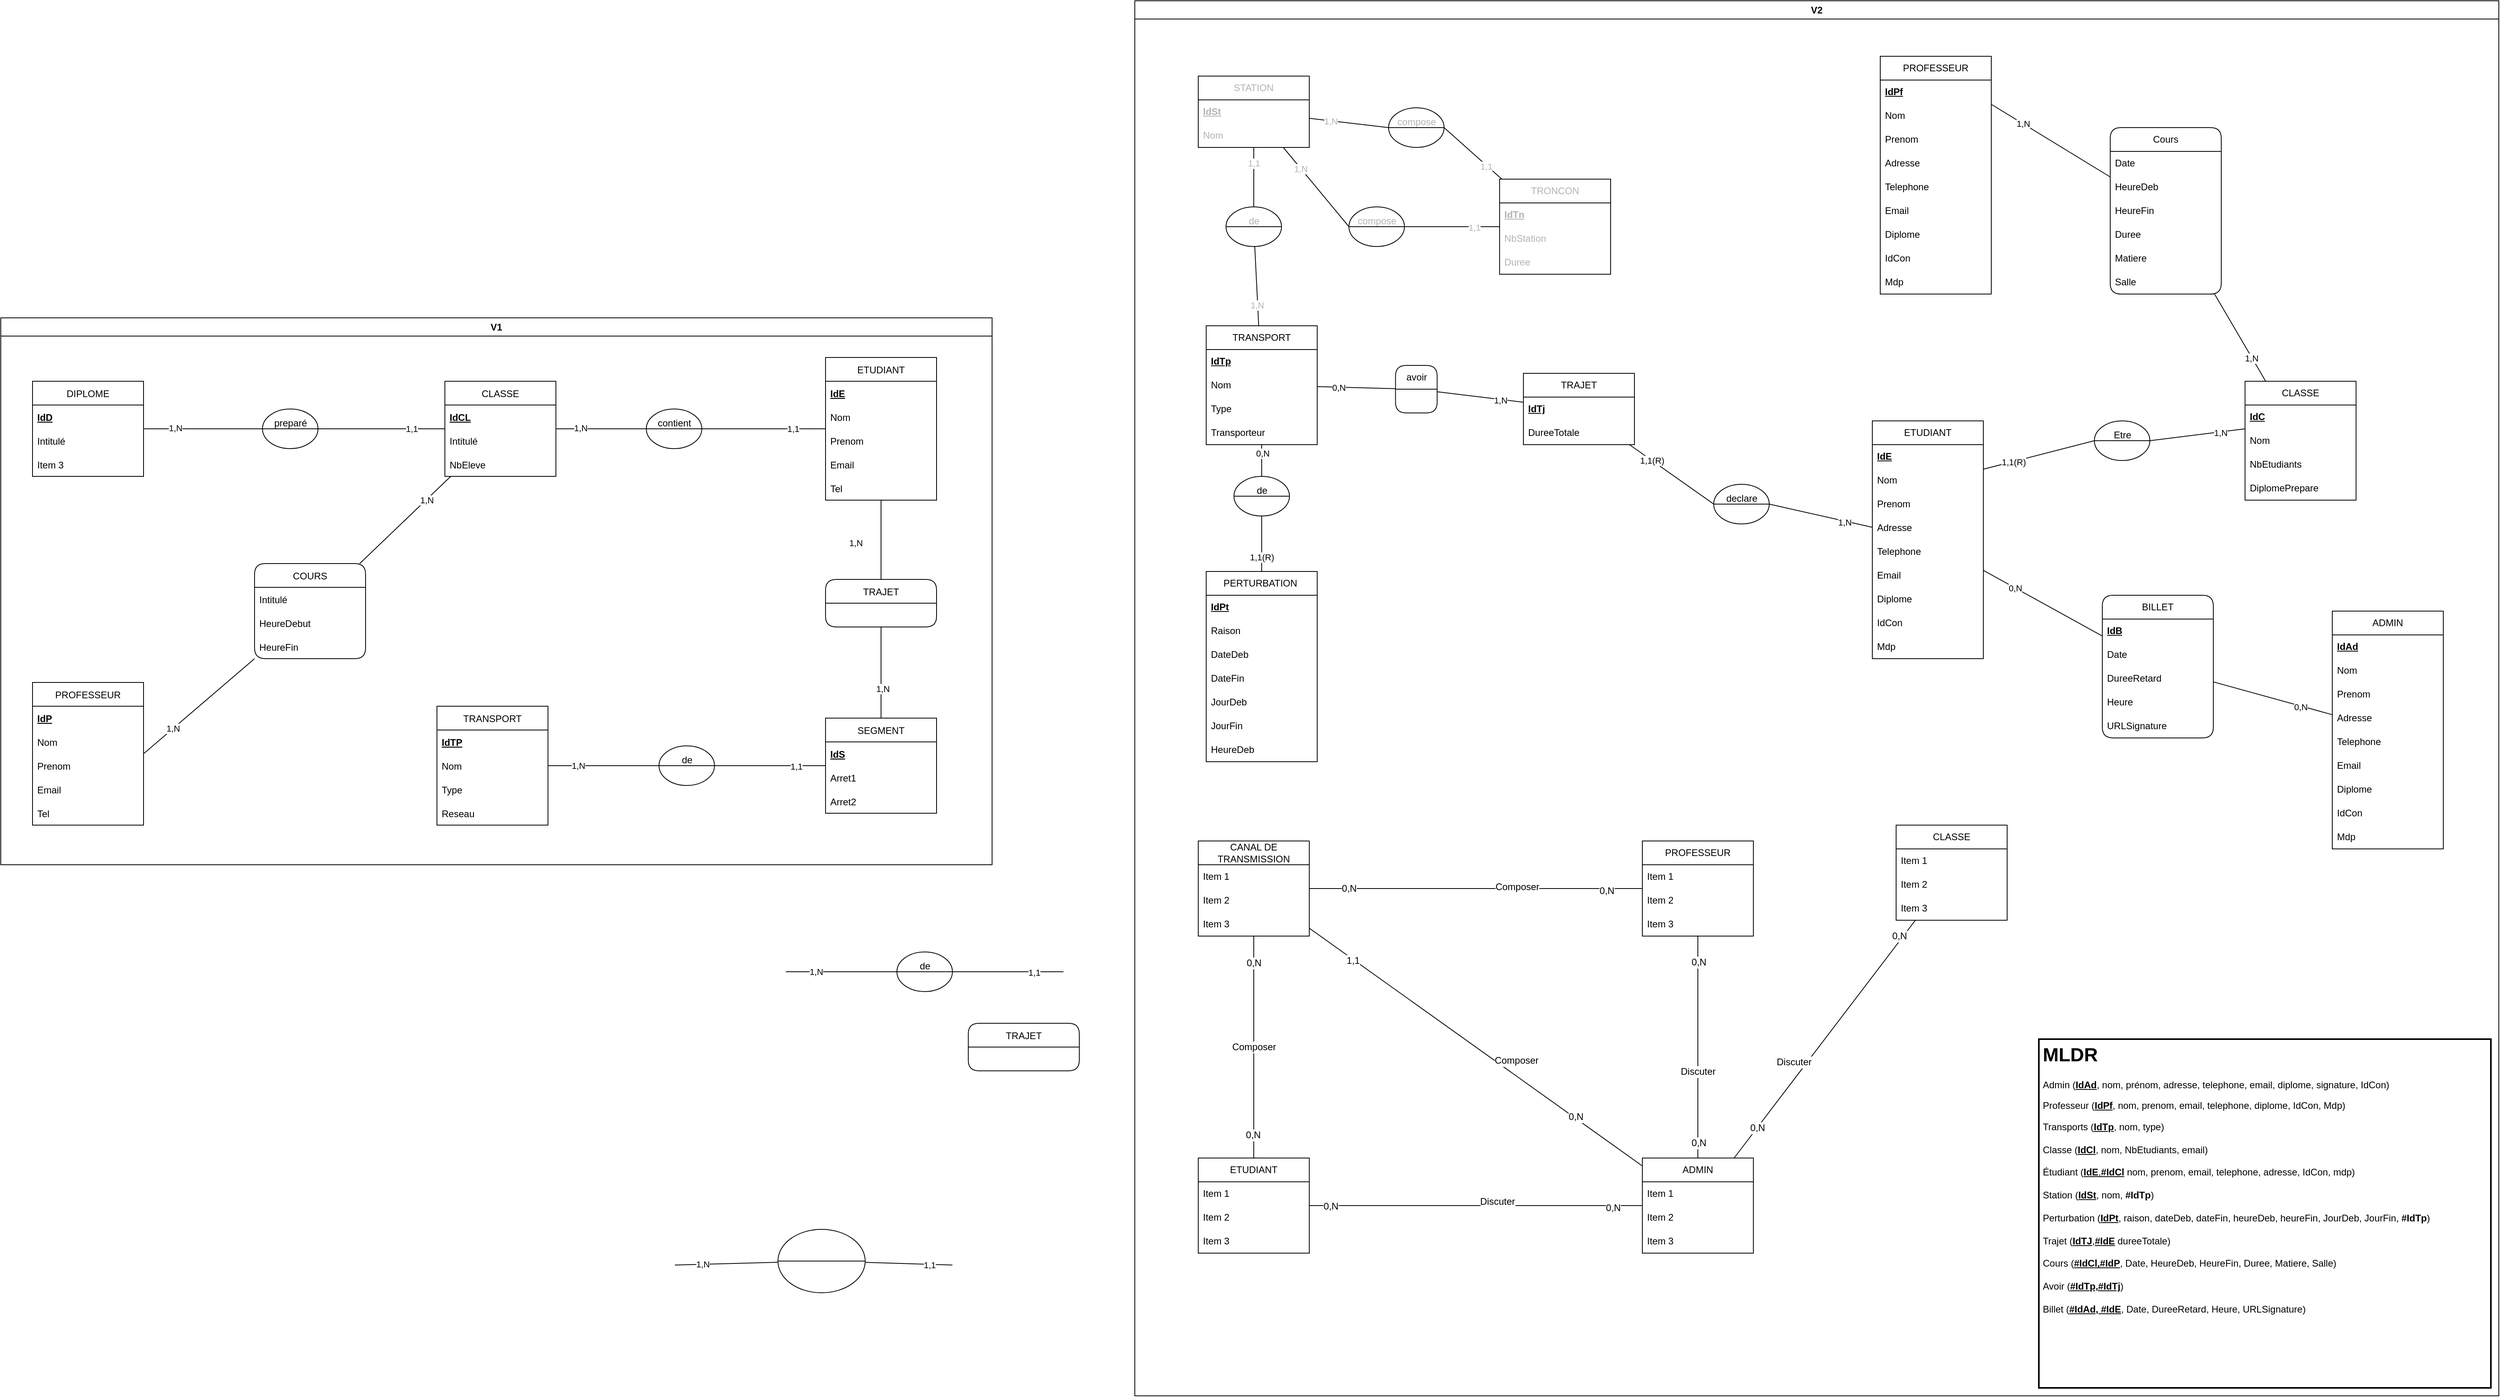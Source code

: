 <mxfile version="20.4.0" type="github">
  <diagram id="ntwZN9jLrbFkZiTQ13Ez" name="Page-1">
    <mxGraphModel dx="2951" dy="2072" grid="1" gridSize="10" guides="1" tooltips="1" connect="1" arrows="1" fold="1" page="1" pageScale="1" pageWidth="827" pageHeight="1169" math="0" shadow="0">
      <root>
        <mxCell id="0" />
        <mxCell id="1" parent="0" />
        <mxCell id="YvM7rf__rvNZfSff4V5Y-11" value="DIPLOME" style="swimlane;fontStyle=0;childLayout=stackLayout;horizontal=1;startSize=30;horizontalStack=0;resizeParent=1;resizeParentMax=0;resizeLast=0;collapsible=1;marginBottom=0;" parent="1" vertex="1">
          <mxGeometry x="-1480" y="160" width="140" height="120" as="geometry" />
        </mxCell>
        <mxCell id="YvM7rf__rvNZfSff4V5Y-12" value="IdD" style="text;strokeColor=none;fillColor=none;align=left;verticalAlign=middle;spacingLeft=4;spacingRight=4;overflow=hidden;points=[[0,0.5],[1,0.5]];portConstraint=eastwest;rotatable=0;fontStyle=5" parent="YvM7rf__rvNZfSff4V5Y-11" vertex="1">
          <mxGeometry y="30" width="140" height="30" as="geometry" />
        </mxCell>
        <mxCell id="YvM7rf__rvNZfSff4V5Y-13" value="Intitulé" style="text;strokeColor=none;fillColor=none;align=left;verticalAlign=middle;spacingLeft=4;spacingRight=4;overflow=hidden;points=[[0,0.5],[1,0.5]];portConstraint=eastwest;rotatable=0;" parent="YvM7rf__rvNZfSff4V5Y-11" vertex="1">
          <mxGeometry y="60" width="140" height="30" as="geometry" />
        </mxCell>
        <mxCell id="YvM7rf__rvNZfSff4V5Y-14" value="Item 3" style="text;strokeColor=none;fillColor=none;align=left;verticalAlign=middle;spacingLeft=4;spacingRight=4;overflow=hidden;points=[[0,0.5],[1,0.5]];portConstraint=eastwest;rotatable=0;" parent="YvM7rf__rvNZfSff4V5Y-11" vertex="1">
          <mxGeometry y="90" width="140" height="30" as="geometry" />
        </mxCell>
        <mxCell id="YvM7rf__rvNZfSff4V5Y-35" value="&lt;div&gt;&lt;br&gt;&lt;/div&gt;&lt;div&gt;preparé&lt;br&gt;&lt;/div&gt;&lt;div&gt;&lt;br&gt;&lt;/div&gt;&lt;div&gt;&lt;br&gt;&lt;/div&gt;" style="shape=ellipse;container=1;horizontal=1;horizontalStack=0;resizeParent=1;resizeParentMax=0;resizeLast=0;html=1;dashed=0;collapsible=0;" parent="1" vertex="1">
          <mxGeometry x="-1190" y="195" width="70" height="50" as="geometry" />
        </mxCell>
        <mxCell id="YvM7rf__rvNZfSff4V5Y-36" value="" style="line;strokeWidth=1;fillColor=none;rotatable=0;labelPosition=right;points=[];portConstraint=eastwest;dashed=0;resizeWidth=1;" parent="YvM7rf__rvNZfSff4V5Y-35" vertex="1">
          <mxGeometry y="22.917" width="70" height="4.167" as="geometry" />
        </mxCell>
        <mxCell id="YvM7rf__rvNZfSff4V5Y-37" value="" style="endArrow=none;html=1;rounded=0;entryX=0;entryY=0.5;entryDx=0;entryDy=0;exitX=1;exitY=0.5;exitDx=0;exitDy=0;" parent="1" source="YvM7rf__rvNZfSff4V5Y-11" target="YvM7rf__rvNZfSff4V5Y-35" edge="1">
          <mxGeometry width="50" height="50" relative="1" as="geometry">
            <mxPoint x="-1300" y="225" as="sourcePoint" />
            <mxPoint x="-1420" y="360" as="targetPoint" />
          </mxGeometry>
        </mxCell>
        <mxCell id="YvM7rf__rvNZfSff4V5Y-38" value="1,N" style="edgeLabel;html=1;align=center;verticalAlign=middle;resizable=0;points=[];" parent="YvM7rf__rvNZfSff4V5Y-37" vertex="1" connectable="0">
          <mxGeometry x="-0.467" y="1" relative="1" as="geometry">
            <mxPoint as="offset" />
          </mxGeometry>
        </mxCell>
        <mxCell id="YvM7rf__rvNZfSff4V5Y-39" value="" style="endArrow=none;html=1;rounded=0;entryX=1;entryY=0.5;entryDx=0;entryDy=0;exitX=0;exitY=0.5;exitDx=0;exitDy=0;" parent="1" source="YvM7rf__rvNZfSff4V5Y-42" target="YvM7rf__rvNZfSff4V5Y-35" edge="1">
          <mxGeometry width="50" height="50" relative="1" as="geometry">
            <mxPoint x="-1040" y="210" as="sourcePoint" />
            <mxPoint x="-1130" y="280" as="targetPoint" />
          </mxGeometry>
        </mxCell>
        <mxCell id="YvM7rf__rvNZfSff4V5Y-40" value="1,1" style="edgeLabel;html=1;align=center;verticalAlign=middle;resizable=0;points=[];" parent="YvM7rf__rvNZfSff4V5Y-39" vertex="1" connectable="0">
          <mxGeometry x="-0.467" relative="1" as="geometry">
            <mxPoint as="offset" />
          </mxGeometry>
        </mxCell>
        <mxCell id="YvM7rf__rvNZfSff4V5Y-42" value="CLASSE" style="swimlane;fontStyle=0;childLayout=stackLayout;horizontal=1;startSize=30;horizontalStack=0;resizeParent=1;resizeParentMax=0;resizeLast=0;collapsible=1;marginBottom=0;rounded=0;" parent="1" vertex="1">
          <mxGeometry x="-960" y="160" width="140" height="120" as="geometry" />
        </mxCell>
        <mxCell id="YvM7rf__rvNZfSff4V5Y-43" value="IdCL" style="text;strokeColor=none;fillColor=none;align=left;verticalAlign=middle;spacingLeft=4;spacingRight=4;overflow=hidden;points=[[0,0.5],[1,0.5]];portConstraint=eastwest;rotatable=0;rounded=1;fontStyle=5" parent="YvM7rf__rvNZfSff4V5Y-42" vertex="1">
          <mxGeometry y="30" width="140" height="30" as="geometry" />
        </mxCell>
        <mxCell id="YvM7rf__rvNZfSff4V5Y-44" value="Intitulé" style="text;strokeColor=none;fillColor=none;align=left;verticalAlign=middle;spacingLeft=4;spacingRight=4;overflow=hidden;points=[[0,0.5],[1,0.5]];portConstraint=eastwest;rotatable=0;rounded=1;" parent="YvM7rf__rvNZfSff4V5Y-42" vertex="1">
          <mxGeometry y="60" width="140" height="30" as="geometry" />
        </mxCell>
        <mxCell id="YvM7rf__rvNZfSff4V5Y-45" value="NbEleve" style="text;strokeColor=none;fillColor=none;align=left;verticalAlign=middle;spacingLeft=4;spacingRight=4;overflow=hidden;points=[[0,0.5],[1,0.5]];portConstraint=eastwest;rotatable=0;rounded=1;" parent="YvM7rf__rvNZfSff4V5Y-42" vertex="1">
          <mxGeometry y="90" width="140" height="30" as="geometry" />
        </mxCell>
        <mxCell id="YvM7rf__rvNZfSff4V5Y-46" value="ETUDIANT" style="swimlane;fontStyle=0;childLayout=stackLayout;horizontal=1;startSize=30;horizontalStack=0;resizeParent=1;resizeParentMax=0;resizeLast=0;collapsible=1;marginBottom=0;rounded=0;" parent="1" vertex="1">
          <mxGeometry x="-480" y="130" width="140" height="180" as="geometry" />
        </mxCell>
        <mxCell id="YvM7rf__rvNZfSff4V5Y-47" value="IdE" style="text;strokeColor=none;fillColor=none;align=left;verticalAlign=middle;spacingLeft=4;spacingRight=4;overflow=hidden;points=[[0,0.5],[1,0.5]];portConstraint=eastwest;rotatable=0;rounded=1;fontStyle=5" parent="YvM7rf__rvNZfSff4V5Y-46" vertex="1">
          <mxGeometry y="30" width="140" height="30" as="geometry" />
        </mxCell>
        <mxCell id="YvM7rf__rvNZfSff4V5Y-48" value="Nom" style="text;strokeColor=none;fillColor=none;align=left;verticalAlign=middle;spacingLeft=4;spacingRight=4;overflow=hidden;points=[[0,0.5],[1,0.5]];portConstraint=eastwest;rotatable=0;rounded=1;" parent="YvM7rf__rvNZfSff4V5Y-46" vertex="1">
          <mxGeometry y="60" width="140" height="30" as="geometry" />
        </mxCell>
        <mxCell id="YvM7rf__rvNZfSff4V5Y-49" value="Prenom" style="text;strokeColor=none;fillColor=none;align=left;verticalAlign=middle;spacingLeft=4;spacingRight=4;overflow=hidden;points=[[0,0.5],[1,0.5]];portConstraint=eastwest;rotatable=0;rounded=1;" parent="YvM7rf__rvNZfSff4V5Y-46" vertex="1">
          <mxGeometry y="90" width="140" height="30" as="geometry" />
        </mxCell>
        <mxCell id="YvM7rf__rvNZfSff4V5Y-52" value="Email    " style="text;strokeColor=none;fillColor=none;align=left;verticalAlign=middle;spacingLeft=4;spacingRight=4;overflow=hidden;points=[[0,0.5],[1,0.5]];portConstraint=eastwest;rotatable=0;rounded=1;" parent="YvM7rf__rvNZfSff4V5Y-46" vertex="1">
          <mxGeometry y="120" width="140" height="30" as="geometry" />
        </mxCell>
        <mxCell id="YvM7rf__rvNZfSff4V5Y-51" value="Tel" style="text;strokeColor=none;fillColor=none;align=left;verticalAlign=middle;spacingLeft=4;spacingRight=4;overflow=hidden;points=[[0,0.5],[1,0.5]];portConstraint=eastwest;rotatable=0;rounded=1;" parent="YvM7rf__rvNZfSff4V5Y-46" vertex="1">
          <mxGeometry y="150" width="140" height="30" as="geometry" />
        </mxCell>
        <mxCell id="YvM7rf__rvNZfSff4V5Y-53" value="&lt;div&gt;&lt;br&gt;&lt;/div&gt;&lt;div&gt;contient&lt;br&gt;&lt;/div&gt;&lt;div&gt;&lt;br&gt;&lt;/div&gt;&lt;div&gt;&lt;br&gt;&lt;/div&gt;" style="shape=ellipse;container=1;horizontal=1;horizontalStack=0;resizeParent=1;resizeParentMax=0;resizeLast=0;html=1;dashed=0;collapsible=0;" parent="1" vertex="1">
          <mxGeometry x="-706" y="195" width="70" height="50" as="geometry" />
        </mxCell>
        <mxCell id="YvM7rf__rvNZfSff4V5Y-54" value="" style="line;strokeWidth=1;fillColor=none;rotatable=0;labelPosition=right;points=[];portConstraint=eastwest;dashed=0;resizeWidth=1;" parent="YvM7rf__rvNZfSff4V5Y-53" vertex="1">
          <mxGeometry y="22.917" width="70" height="4.167" as="geometry" />
        </mxCell>
        <mxCell id="YvM7rf__rvNZfSff4V5Y-55" value="" style="endArrow=none;html=1;rounded=0;entryX=0;entryY=0.5;entryDx=0;entryDy=0;exitX=1;exitY=0.5;exitDx=0;exitDy=0;" parent="1" source="YvM7rf__rvNZfSff4V5Y-42" target="YvM7rf__rvNZfSff4V5Y-53" edge="1">
          <mxGeometry width="50" height="50" relative="1" as="geometry">
            <mxPoint x="-790" y="235" as="sourcePoint" />
            <mxPoint x="-1040" y="560" as="targetPoint" />
          </mxGeometry>
        </mxCell>
        <mxCell id="YvM7rf__rvNZfSff4V5Y-56" value="1,N" style="edgeLabel;html=1;align=center;verticalAlign=middle;resizable=0;points=[];" parent="YvM7rf__rvNZfSff4V5Y-55" vertex="1" connectable="0">
          <mxGeometry x="-0.467" y="1" relative="1" as="geometry">
            <mxPoint as="offset" />
          </mxGeometry>
        </mxCell>
        <mxCell id="YvM7rf__rvNZfSff4V5Y-57" value="" style="endArrow=none;html=1;rounded=0;entryX=1;entryY=0.5;entryDx=0;entryDy=0;" parent="1" source="YvM7rf__rvNZfSff4V5Y-46" target="YvM7rf__rvNZfSff4V5Y-53" edge="1">
          <mxGeometry width="50" height="50" relative="1" as="geometry">
            <mxPoint x="-520" y="220" as="sourcePoint" />
            <mxPoint x="-940" y="480" as="targetPoint" />
          </mxGeometry>
        </mxCell>
        <mxCell id="YvM7rf__rvNZfSff4V5Y-58" value="1,1" style="edgeLabel;html=1;align=center;verticalAlign=middle;resizable=0;points=[];" parent="YvM7rf__rvNZfSff4V5Y-57" vertex="1" connectable="0">
          <mxGeometry x="-0.467" relative="1" as="geometry">
            <mxPoint as="offset" />
          </mxGeometry>
        </mxCell>
        <mxCell id="YvM7rf__rvNZfSff4V5Y-59" value="PROFESSEUR" style="swimlane;fontStyle=0;childLayout=stackLayout;horizontal=1;startSize=30;horizontalStack=0;resizeParent=1;resizeParentMax=0;resizeLast=0;collapsible=1;marginBottom=0;rounded=0;" parent="1" vertex="1">
          <mxGeometry x="-1480" y="540" width="140" height="180" as="geometry" />
        </mxCell>
        <mxCell id="YvM7rf__rvNZfSff4V5Y-60" value="IdP" style="text;strokeColor=none;fillColor=none;align=left;verticalAlign=middle;spacingLeft=4;spacingRight=4;overflow=hidden;points=[[0,0.5],[1,0.5]];portConstraint=eastwest;rotatable=0;rounded=0;fontStyle=5" parent="YvM7rf__rvNZfSff4V5Y-59" vertex="1">
          <mxGeometry y="30" width="140" height="30" as="geometry" />
        </mxCell>
        <mxCell id="YvM7rf__rvNZfSff4V5Y-61" value="Nom    " style="text;strokeColor=none;fillColor=none;align=left;verticalAlign=middle;spacingLeft=4;spacingRight=4;overflow=hidden;points=[[0,0.5],[1,0.5]];portConstraint=eastwest;rotatable=0;rounded=0;" parent="YvM7rf__rvNZfSff4V5Y-59" vertex="1">
          <mxGeometry y="60" width="140" height="30" as="geometry" />
        </mxCell>
        <mxCell id="YvM7rf__rvNZfSff4V5Y-62" value="Prenom" style="text;strokeColor=none;fillColor=none;align=left;verticalAlign=middle;spacingLeft=4;spacingRight=4;overflow=hidden;points=[[0,0.5],[1,0.5]];portConstraint=eastwest;rotatable=0;rounded=0;" parent="YvM7rf__rvNZfSff4V5Y-59" vertex="1">
          <mxGeometry y="90" width="140" height="30" as="geometry" />
        </mxCell>
        <mxCell id="YvM7rf__rvNZfSff4V5Y-63" value="Email    " style="text;strokeColor=none;fillColor=none;align=left;verticalAlign=middle;spacingLeft=4;spacingRight=4;overflow=hidden;points=[[0,0.5],[1,0.5]];portConstraint=eastwest;rotatable=0;rounded=0;" parent="YvM7rf__rvNZfSff4V5Y-59" vertex="1">
          <mxGeometry y="120" width="140" height="30" as="geometry" />
        </mxCell>
        <mxCell id="YvM7rf__rvNZfSff4V5Y-64" value="Tel" style="text;strokeColor=none;fillColor=none;align=left;verticalAlign=middle;spacingLeft=4;spacingRight=4;overflow=hidden;points=[[0,0.5],[1,0.5]];portConstraint=eastwest;rotatable=0;rounded=0;" parent="YvM7rf__rvNZfSff4V5Y-59" vertex="1">
          <mxGeometry y="150" width="140" height="30" as="geometry" />
        </mxCell>
        <mxCell id="YvM7rf__rvNZfSff4V5Y-71" value="" style="endArrow=none;html=1;rounded=0;exitX=1;exitY=0.5;exitDx=0;exitDy=0;" parent="1" source="YvM7rf__rvNZfSff4V5Y-59" target="YvM7rf__rvNZfSff4V5Y-122" edge="1">
          <mxGeometry width="50" height="50" relative="1" as="geometry">
            <mxPoint x="-1320" y="575" as="sourcePoint" />
            <mxPoint x="-1270" y="550" as="targetPoint" />
          </mxGeometry>
        </mxCell>
        <mxCell id="YvM7rf__rvNZfSff4V5Y-72" value="1,N" style="edgeLabel;html=1;align=center;verticalAlign=middle;resizable=0;points=[];" parent="YvM7rf__rvNZfSff4V5Y-71" vertex="1" connectable="0">
          <mxGeometry x="-0.467" y="1" relative="1" as="geometry">
            <mxPoint as="offset" />
          </mxGeometry>
        </mxCell>
        <mxCell id="YvM7rf__rvNZfSff4V5Y-79" value="" style="endArrow=none;html=1;rounded=0;" parent="1" source="YvM7rf__rvNZfSff4V5Y-42" target="YvM7rf__rvNZfSff4V5Y-122" edge="1">
          <mxGeometry width="50" height="50" relative="1" as="geometry">
            <mxPoint x="-660" y="445" as="sourcePoint" />
            <mxPoint x="-910.0" y="365.0" as="targetPoint" />
          </mxGeometry>
        </mxCell>
        <mxCell id="YvM7rf__rvNZfSff4V5Y-80" value="1,N" style="edgeLabel;html=1;align=center;verticalAlign=middle;resizable=0;points=[];" parent="YvM7rf__rvNZfSff4V5Y-79" vertex="1" connectable="0">
          <mxGeometry x="-0.467" relative="1" as="geometry">
            <mxPoint as="offset" />
          </mxGeometry>
        </mxCell>
        <mxCell id="YvM7rf__rvNZfSff4V5Y-81" value="TRANSPORT" style="swimlane;fontStyle=0;childLayout=stackLayout;horizontal=1;startSize=30;horizontalStack=0;resizeParent=1;resizeParentMax=0;resizeLast=0;collapsible=1;marginBottom=0;rounded=0;" parent="1" vertex="1">
          <mxGeometry x="-970" y="570" width="140" height="150" as="geometry" />
        </mxCell>
        <mxCell id="YvM7rf__rvNZfSff4V5Y-82" value="IdTP" style="text;strokeColor=none;fillColor=none;align=left;verticalAlign=middle;spacingLeft=4;spacingRight=4;overflow=hidden;points=[[0,0.5],[1,0.5]];portConstraint=eastwest;rotatable=0;rounded=0;fontStyle=5" parent="YvM7rf__rvNZfSff4V5Y-81" vertex="1">
          <mxGeometry y="30" width="140" height="30" as="geometry" />
        </mxCell>
        <mxCell id="YvM7rf__rvNZfSff4V5Y-83" value="Nom" style="text;strokeColor=none;fillColor=none;align=left;verticalAlign=middle;spacingLeft=4;spacingRight=4;overflow=hidden;points=[[0,0.5],[1,0.5]];portConstraint=eastwest;rotatable=0;rounded=0;" parent="YvM7rf__rvNZfSff4V5Y-81" vertex="1">
          <mxGeometry y="60" width="140" height="30" as="geometry" />
        </mxCell>
        <mxCell id="YvM7rf__rvNZfSff4V5Y-84" value="Type" style="text;strokeColor=none;fillColor=none;align=left;verticalAlign=middle;spacingLeft=4;spacingRight=4;overflow=hidden;points=[[0,0.5],[1,0.5]];portConstraint=eastwest;rotatable=0;rounded=0;" parent="YvM7rf__rvNZfSff4V5Y-81" vertex="1">
          <mxGeometry y="90" width="140" height="30" as="geometry" />
        </mxCell>
        <mxCell id="YvM7rf__rvNZfSff4V5Y-85" value="Reseau" style="text;strokeColor=none;fillColor=none;align=left;verticalAlign=middle;spacingLeft=4;spacingRight=4;overflow=hidden;points=[[0,0.5],[1,0.5]];portConstraint=eastwest;rotatable=0;rounded=0;" parent="YvM7rf__rvNZfSff4V5Y-81" vertex="1">
          <mxGeometry y="120" width="140" height="30" as="geometry" />
        </mxCell>
        <mxCell id="YvM7rf__rvNZfSff4V5Y-87" value="SEGMENT" style="swimlane;fontStyle=0;childLayout=stackLayout;horizontal=1;startSize=30;horizontalStack=0;resizeParent=1;resizeParentMax=0;resizeLast=0;collapsible=1;marginBottom=0;rounded=0;" parent="1" vertex="1">
          <mxGeometry x="-480" y="585" width="140" height="120" as="geometry" />
        </mxCell>
        <mxCell id="YvM7rf__rvNZfSff4V5Y-88" value="IdS" style="text;strokeColor=none;fillColor=none;align=left;verticalAlign=middle;spacingLeft=4;spacingRight=4;overflow=hidden;points=[[0,0.5],[1,0.5]];portConstraint=eastwest;rotatable=0;rounded=0;fontStyle=5" parent="YvM7rf__rvNZfSff4V5Y-87" vertex="1">
          <mxGeometry y="30" width="140" height="30" as="geometry" />
        </mxCell>
        <mxCell id="YvM7rf__rvNZfSff4V5Y-89" value="Arret1" style="text;strokeColor=none;fillColor=none;align=left;verticalAlign=middle;spacingLeft=4;spacingRight=4;overflow=hidden;points=[[0,0.5],[1,0.5]];portConstraint=eastwest;rotatable=0;rounded=0;" parent="YvM7rf__rvNZfSff4V5Y-87" vertex="1">
          <mxGeometry y="60" width="140" height="30" as="geometry" />
        </mxCell>
        <mxCell id="YvM7rf__rvNZfSff4V5Y-90" value="Arret2" style="text;strokeColor=none;fillColor=none;align=left;verticalAlign=middle;spacingLeft=4;spacingRight=4;overflow=hidden;points=[[0,0.5],[1,0.5]];portConstraint=eastwest;rotatable=0;rounded=0;" parent="YvM7rf__rvNZfSff4V5Y-87" vertex="1">
          <mxGeometry y="90" width="140" height="30" as="geometry" />
        </mxCell>
        <mxCell id="YvM7rf__rvNZfSff4V5Y-91" value="&lt;div&gt;de&lt;br&gt;&lt;/div&gt;&lt;div&gt;&lt;br&gt;&lt;/div&gt;" style="shape=ellipse;container=1;horizontal=1;horizontalStack=0;resizeParent=1;resizeParentMax=0;resizeLast=0;html=1;dashed=0;collapsible=0;" parent="1" vertex="1">
          <mxGeometry x="-690" y="620" width="70" height="50" as="geometry" />
        </mxCell>
        <mxCell id="YvM7rf__rvNZfSff4V5Y-92" value="" style="line;strokeWidth=1;fillColor=none;rotatable=0;labelPosition=right;points=[];portConstraint=eastwest;dashed=0;resizeWidth=1;" parent="YvM7rf__rvNZfSff4V5Y-91" vertex="1">
          <mxGeometry y="22.917" width="70" height="4.167" as="geometry" />
        </mxCell>
        <mxCell id="YvM7rf__rvNZfSff4V5Y-93" value="" style="endArrow=none;html=1;rounded=0;entryX=1;entryY=0.5;entryDx=0;entryDy=0;" parent="1" source="YvM7rf__rvNZfSff4V5Y-87" target="YvM7rf__rvNZfSff4V5Y-91" edge="1">
          <mxGeometry width="50" height="50" relative="1" as="geometry">
            <mxPoint x="-340" y="405" as="sourcePoint" />
            <mxPoint x="-650" y="600" as="targetPoint" />
          </mxGeometry>
        </mxCell>
        <mxCell id="YvM7rf__rvNZfSff4V5Y-94" value="1,1" style="edgeLabel;html=1;align=center;verticalAlign=middle;resizable=0;points=[];" parent="YvM7rf__rvNZfSff4V5Y-93" vertex="1" connectable="0">
          <mxGeometry x="-0.467" y="1" relative="1" as="geometry">
            <mxPoint as="offset" />
          </mxGeometry>
        </mxCell>
        <mxCell id="YvM7rf__rvNZfSff4V5Y-95" value="" style="endArrow=none;html=1;rounded=0;entryX=0;entryY=0.5;entryDx=0;entryDy=0;" parent="1" source="YvM7rf__rvNZfSff4V5Y-81" target="YvM7rf__rvNZfSff4V5Y-91" edge="1">
          <mxGeometry width="50" height="50" relative="1" as="geometry">
            <mxPoint x="-890" y="415" as="sourcePoint" />
            <mxPoint x="-970" y="470" as="targetPoint" />
          </mxGeometry>
        </mxCell>
        <mxCell id="YvM7rf__rvNZfSff4V5Y-96" value="1,N" style="edgeLabel;html=1;align=center;verticalAlign=middle;resizable=0;points=[];" parent="YvM7rf__rvNZfSff4V5Y-95" vertex="1" connectable="0">
          <mxGeometry x="-0.467" relative="1" as="geometry">
            <mxPoint as="offset" />
          </mxGeometry>
        </mxCell>
        <mxCell id="YvM7rf__rvNZfSff4V5Y-101" value="TRAJET" style="rounded=1;swimlane;fontStyle=0;childLayout=stackLayout;horizontal=1;startSize=30;horizontalStack=0;resizeParent=1;resizeParentMax=0;resizeLast=0;collapsible=1;marginBottom=0;" parent="1" vertex="1">
          <mxGeometry x="-480" y="410" width="140" height="60" as="geometry" />
        </mxCell>
        <mxCell id="YvM7rf__rvNZfSff4V5Y-117" value="" style="endArrow=none;html=1;rounded=0;" parent="1" source="YvM7rf__rvNZfSff4V5Y-101" target="YvM7rf__rvNZfSff4V5Y-46" edge="1">
          <mxGeometry width="50" height="50" relative="1" as="geometry">
            <mxPoint x="-730" y="420" as="sourcePoint" />
            <mxPoint x="-680" y="370" as="targetPoint" />
          </mxGeometry>
        </mxCell>
        <mxCell id="YvM7rf__rvNZfSff4V5Y-118" value="1,N" style="edgeLabel;html=1;align=center;verticalAlign=middle;resizable=0;points=[];" parent="YvM7rf__rvNZfSff4V5Y-117" vertex="1" connectable="0">
          <mxGeometry x="0.778" relative="1" as="geometry">
            <mxPoint x="-32" y="43" as="offset" />
          </mxGeometry>
        </mxCell>
        <mxCell id="YvM7rf__rvNZfSff4V5Y-119" value="" style="endArrow=none;html=1;rounded=0;" parent="1" source="YvM7rf__rvNZfSff4V5Y-87" target="YvM7rf__rvNZfSff4V5Y-101" edge="1">
          <mxGeometry width="50" height="50" relative="1" as="geometry">
            <mxPoint x="-565.0" y="450" as="sourcePoint" />
            <mxPoint x="-467.5" y="320" as="targetPoint" />
          </mxGeometry>
        </mxCell>
        <mxCell id="YvM7rf__rvNZfSff4V5Y-120" value="1,N" style="edgeLabel;html=1;align=center;verticalAlign=middle;resizable=0;points=[];" parent="YvM7rf__rvNZfSff4V5Y-119" vertex="1" connectable="0">
          <mxGeometry x="0.778" relative="1" as="geometry">
            <mxPoint x="2" y="65" as="offset" />
          </mxGeometry>
        </mxCell>
        <mxCell id="YvM7rf__rvNZfSff4V5Y-122" value="COURS" style="rounded=1;swimlane;fontStyle=0;childLayout=stackLayout;horizontal=1;startSize=30;horizontalStack=0;resizeParent=1;resizeParentMax=0;resizeLast=0;collapsible=1;marginBottom=0;" parent="1" vertex="1">
          <mxGeometry x="-1200" y="390" width="140" height="120" as="geometry" />
        </mxCell>
        <mxCell id="YvM7rf__rvNZfSff4V5Y-123" value="Intitulé" style="text;strokeColor=none;fillColor=none;align=left;verticalAlign=middle;spacingLeft=4;spacingRight=4;overflow=hidden;points=[[0,0.5],[1,0.5]];portConstraint=eastwest;rotatable=0;" parent="YvM7rf__rvNZfSff4V5Y-122" vertex="1">
          <mxGeometry y="30" width="140" height="30" as="geometry" />
        </mxCell>
        <mxCell id="YvM7rf__rvNZfSff4V5Y-124" value="HeureDebut    " style="text;strokeColor=none;fillColor=none;align=left;verticalAlign=middle;spacingLeft=4;spacingRight=4;overflow=hidden;points=[[0,0.5],[1,0.5]];portConstraint=eastwest;rotatable=0;" parent="YvM7rf__rvNZfSff4V5Y-122" vertex="1">
          <mxGeometry y="60" width="140" height="30" as="geometry" />
        </mxCell>
        <mxCell id="YvM7rf__rvNZfSff4V5Y-125" value="HeureFin" style="text;strokeColor=none;fillColor=none;align=left;verticalAlign=middle;spacingLeft=4;spacingRight=4;overflow=hidden;points=[[0,0.5],[1,0.5]];portConstraint=eastwest;rotatable=0;" parent="YvM7rf__rvNZfSff4V5Y-122" vertex="1">
          <mxGeometry y="90" width="140" height="30" as="geometry" />
        </mxCell>
        <mxCell id="u7hhSnUpqo7W0qD7Zvtp-2" value="V1" style="swimlane;whiteSpace=wrap;html=1;" parent="1" vertex="1">
          <mxGeometry x="-1520" y="80" width="1250" height="690" as="geometry" />
        </mxCell>
        <mxCell id="u7hhSnUpqo7W0qD7Zvtp-3" value="V2" style="swimlane;whiteSpace=wrap;html=1;" parent="1" vertex="1">
          <mxGeometry x="-90" y="-320" width="1720" height="1760" as="geometry" />
        </mxCell>
        <mxCell id="u7hhSnUpqo7W0qD7Zvtp-20" value="TRANSPORT" style="swimlane;fontStyle=0;childLayout=stackLayout;horizontal=1;startSize=30;horizontalStack=0;resizeParent=1;resizeParentMax=0;resizeLast=0;collapsible=1;marginBottom=0;whiteSpace=wrap;html=1;" parent="u7hhSnUpqo7W0qD7Zvtp-3" vertex="1">
          <mxGeometry x="90" y="410" width="140" height="150" as="geometry" />
        </mxCell>
        <mxCell id="u7hhSnUpqo7W0qD7Zvtp-21" value="&lt;div&gt;&lt;b&gt;&lt;u&gt;IdTp&lt;/u&gt;&lt;/b&gt;&lt;/div&gt;" style="text;strokeColor=none;fillColor=none;align=left;verticalAlign=middle;spacingLeft=4;spacingRight=4;overflow=hidden;points=[[0,0.5],[1,0.5]];portConstraint=eastwest;rotatable=0;whiteSpace=wrap;html=1;" parent="u7hhSnUpqo7W0qD7Zvtp-20" vertex="1">
          <mxGeometry y="30" width="140" height="30" as="geometry" />
        </mxCell>
        <mxCell id="u7hhSnUpqo7W0qD7Zvtp-22" value="Nom" style="text;strokeColor=none;fillColor=none;align=left;verticalAlign=middle;spacingLeft=4;spacingRight=4;overflow=hidden;points=[[0,0.5],[1,0.5]];portConstraint=eastwest;rotatable=0;whiteSpace=wrap;html=1;" parent="u7hhSnUpqo7W0qD7Zvtp-20" vertex="1">
          <mxGeometry y="60" width="140" height="30" as="geometry" />
        </mxCell>
        <mxCell id="aZVgKQXxo3GAIQlFuhNd-25" value="Type" style="text;strokeColor=none;fillColor=none;align=left;verticalAlign=middle;spacingLeft=4;spacingRight=4;overflow=hidden;points=[[0,0.5],[1,0.5]];portConstraint=eastwest;rotatable=0;whiteSpace=wrap;html=1;" parent="u7hhSnUpqo7W0qD7Zvtp-20" vertex="1">
          <mxGeometry y="90" width="140" height="30" as="geometry" />
        </mxCell>
        <mxCell id="80Ay_-JoKYpEI_YeU6IU-19" value="&lt;div&gt;Transporteur&lt;/div&gt;" style="text;strokeColor=none;fillColor=none;align=left;verticalAlign=middle;spacingLeft=4;spacingRight=4;overflow=hidden;points=[[0,0.5],[1,0.5]];portConstraint=eastwest;rotatable=0;whiteSpace=wrap;html=1;" vertex="1" parent="u7hhSnUpqo7W0qD7Zvtp-20">
          <mxGeometry y="120" width="140" height="30" as="geometry" />
        </mxCell>
        <mxCell id="u7hhSnUpqo7W0qD7Zvtp-32" value="ADMIN" style="swimlane;fontStyle=0;childLayout=stackLayout;horizontal=1;startSize=30;horizontalStack=0;resizeParent=1;resizeParentMax=0;resizeLast=0;collapsible=1;marginBottom=0;whiteSpace=wrap;html=1;" parent="u7hhSnUpqo7W0qD7Zvtp-3" vertex="1">
          <mxGeometry x="1510" y="770" width="140" height="300" as="geometry" />
        </mxCell>
        <mxCell id="-849NrVBAGsqTV4DPG-j-39" value="&lt;b&gt;&lt;u&gt;IdAd&lt;/u&gt;&lt;/b&gt;" style="text;strokeColor=none;fillColor=none;align=left;verticalAlign=middle;spacingLeft=4;spacingRight=4;overflow=hidden;points=[[0,0.5],[1,0.5]];portConstraint=eastwest;rotatable=0;whiteSpace=wrap;html=1;" parent="u7hhSnUpqo7W0qD7Zvtp-32" vertex="1">
          <mxGeometry y="30" width="140" height="30" as="geometry" />
        </mxCell>
        <mxCell id="-849NrVBAGsqTV4DPG-j-42" value="Nom" style="text;strokeColor=none;fillColor=none;align=left;verticalAlign=middle;spacingLeft=4;spacingRight=4;overflow=hidden;points=[[0,0.5],[1,0.5]];portConstraint=eastwest;rotatable=0;whiteSpace=wrap;html=1;" parent="u7hhSnUpqo7W0qD7Zvtp-32" vertex="1">
          <mxGeometry y="60" width="140" height="30" as="geometry" />
        </mxCell>
        <mxCell id="-849NrVBAGsqTV4DPG-j-43" value="Prenom" style="text;strokeColor=none;fillColor=none;align=left;verticalAlign=middle;spacingLeft=4;spacingRight=4;overflow=hidden;points=[[0,0.5],[1,0.5]];portConstraint=eastwest;rotatable=0;whiteSpace=wrap;html=1;" parent="u7hhSnUpqo7W0qD7Zvtp-32" vertex="1">
          <mxGeometry y="90" width="140" height="30" as="geometry" />
        </mxCell>
        <mxCell id="-849NrVBAGsqTV4DPG-j-44" value="Adresse" style="text;strokeColor=none;fillColor=none;align=left;verticalAlign=middle;spacingLeft=4;spacingRight=4;overflow=hidden;points=[[0,0.5],[1,0.5]];portConstraint=eastwest;rotatable=0;whiteSpace=wrap;html=1;" parent="u7hhSnUpqo7W0qD7Zvtp-32" vertex="1">
          <mxGeometry y="120" width="140" height="30" as="geometry" />
        </mxCell>
        <mxCell id="-849NrVBAGsqTV4DPG-j-45" value="Telephone" style="text;strokeColor=none;fillColor=none;align=left;verticalAlign=middle;spacingLeft=4;spacingRight=4;overflow=hidden;points=[[0,0.5],[1,0.5]];portConstraint=eastwest;rotatable=0;whiteSpace=wrap;html=1;" parent="u7hhSnUpqo7W0qD7Zvtp-32" vertex="1">
          <mxGeometry y="150" width="140" height="30" as="geometry" />
        </mxCell>
        <mxCell id="-849NrVBAGsqTV4DPG-j-47" value="Email" style="text;strokeColor=none;fillColor=none;align=left;verticalAlign=middle;spacingLeft=4;spacingRight=4;overflow=hidden;points=[[0,0.5],[1,0.5]];portConstraint=eastwest;rotatable=0;whiteSpace=wrap;html=1;" parent="u7hhSnUpqo7W0qD7Zvtp-32" vertex="1">
          <mxGeometry y="180" width="140" height="30" as="geometry" />
        </mxCell>
        <mxCell id="-849NrVBAGsqTV4DPG-j-46" value="Diplome" style="text;strokeColor=none;fillColor=none;align=left;verticalAlign=middle;spacingLeft=4;spacingRight=4;overflow=hidden;points=[[0,0.5],[1,0.5]];portConstraint=eastwest;rotatable=0;whiteSpace=wrap;html=1;" parent="u7hhSnUpqo7W0qD7Zvtp-32" vertex="1">
          <mxGeometry y="210" width="140" height="30" as="geometry" />
        </mxCell>
        <mxCell id="-849NrVBAGsqTV4DPG-j-41" value="IdCon" style="text;strokeColor=none;fillColor=none;align=left;verticalAlign=middle;spacingLeft=4;spacingRight=4;overflow=hidden;points=[[0,0.5],[1,0.5]];portConstraint=eastwest;rotatable=0;whiteSpace=wrap;html=1;" parent="u7hhSnUpqo7W0qD7Zvtp-32" vertex="1">
          <mxGeometry y="240" width="140" height="30" as="geometry" />
        </mxCell>
        <mxCell id="-849NrVBAGsqTV4DPG-j-40" value="Mdp" style="text;strokeColor=none;fillColor=none;align=left;verticalAlign=middle;spacingLeft=4;spacingRight=4;overflow=hidden;points=[[0,0.5],[1,0.5]];portConstraint=eastwest;rotatable=0;whiteSpace=wrap;html=1;" parent="u7hhSnUpqo7W0qD7Zvtp-32" vertex="1">
          <mxGeometry y="270" width="140" height="30" as="geometry" />
        </mxCell>
        <mxCell id="u7hhSnUpqo7W0qD7Zvtp-4" value="Cours" style="swimlane;fontStyle=0;childLayout=stackLayout;horizontal=1;startSize=30;horizontalStack=0;resizeParent=1;resizeParentMax=0;resizeLast=0;collapsible=1;marginBottom=0;whiteSpace=wrap;html=1;rounded=1;" parent="u7hhSnUpqo7W0qD7Zvtp-3" vertex="1">
          <mxGeometry x="1230" y="160" width="140" height="210" as="geometry" />
        </mxCell>
        <mxCell id="u7hhSnUpqo7W0qD7Zvtp-6" value="Date" style="text;strokeColor=none;fillColor=none;align=left;verticalAlign=middle;spacingLeft=4;spacingRight=4;overflow=hidden;points=[[0,0.5],[1,0.5]];portConstraint=eastwest;rotatable=0;whiteSpace=wrap;html=1;" parent="u7hhSnUpqo7W0qD7Zvtp-4" vertex="1">
          <mxGeometry y="30" width="140" height="30" as="geometry" />
        </mxCell>
        <mxCell id="u7hhSnUpqo7W0qD7Zvtp-7" value="HeureDeb" style="text;strokeColor=none;fillColor=none;align=left;verticalAlign=middle;spacingLeft=4;spacingRight=4;overflow=hidden;points=[[0,0.5],[1,0.5]];portConstraint=eastwest;rotatable=0;whiteSpace=wrap;html=1;" parent="u7hhSnUpqo7W0qD7Zvtp-4" vertex="1">
          <mxGeometry y="60" width="140" height="30" as="geometry" />
        </mxCell>
        <mxCell id="-849NrVBAGsqTV4DPG-j-9" value="HeureFin" style="text;strokeColor=none;fillColor=none;align=left;verticalAlign=middle;spacingLeft=4;spacingRight=4;overflow=hidden;points=[[0,0.5],[1,0.5]];portConstraint=eastwest;rotatable=0;whiteSpace=wrap;html=1;" parent="u7hhSnUpqo7W0qD7Zvtp-4" vertex="1">
          <mxGeometry y="90" width="140" height="30" as="geometry" />
        </mxCell>
        <mxCell id="-849NrVBAGsqTV4DPG-j-11" value="Duree" style="text;strokeColor=none;fillColor=none;align=left;verticalAlign=middle;spacingLeft=4;spacingRight=4;overflow=hidden;points=[[0,0.5],[1,0.5]];portConstraint=eastwest;rotatable=0;whiteSpace=wrap;html=1;" parent="u7hhSnUpqo7W0qD7Zvtp-4" vertex="1">
          <mxGeometry y="120" width="140" height="30" as="geometry" />
        </mxCell>
        <mxCell id="-849NrVBAGsqTV4DPG-j-10" value="Matiere" style="text;strokeColor=none;fillColor=none;align=left;verticalAlign=middle;spacingLeft=4;spacingRight=4;overflow=hidden;points=[[0,0.5],[1,0.5]];portConstraint=eastwest;rotatable=0;whiteSpace=wrap;html=1;" parent="u7hhSnUpqo7W0qD7Zvtp-4" vertex="1">
          <mxGeometry y="150" width="140" height="30" as="geometry" />
        </mxCell>
        <mxCell id="-849NrVBAGsqTV4DPG-j-12" value="Salle" style="text;strokeColor=none;fillColor=none;align=left;verticalAlign=middle;spacingLeft=4;spacingRight=4;overflow=hidden;points=[[0,0.5],[1,0.5]];portConstraint=eastwest;rotatable=0;whiteSpace=wrap;html=1;" parent="u7hhSnUpqo7W0qD7Zvtp-4" vertex="1">
          <mxGeometry y="180" width="140" height="30" as="geometry" />
        </mxCell>
        <mxCell id="u7hhSnUpqo7W0qD7Zvtp-8" value="CLASSE" style="swimlane;fontStyle=0;childLayout=stackLayout;horizontal=1;startSize=30;horizontalStack=0;resizeParent=1;resizeParentMax=0;resizeLast=0;collapsible=1;marginBottom=0;whiteSpace=wrap;html=1;" parent="u7hhSnUpqo7W0qD7Zvtp-3" vertex="1">
          <mxGeometry x="1400" y="480" width="140" height="150" as="geometry" />
        </mxCell>
        <mxCell id="u7hhSnUpqo7W0qD7Zvtp-9" value="&lt;b&gt;&lt;u&gt;IdC&lt;/u&gt;&lt;/b&gt;" style="text;strokeColor=none;fillColor=none;align=left;verticalAlign=middle;spacingLeft=4;spacingRight=4;overflow=hidden;points=[[0,0.5],[1,0.5]];portConstraint=eastwest;rotatable=0;whiteSpace=wrap;html=1;" parent="u7hhSnUpqo7W0qD7Zvtp-8" vertex="1">
          <mxGeometry y="30" width="140" height="30" as="geometry" />
        </mxCell>
        <mxCell id="u7hhSnUpqo7W0qD7Zvtp-10" value="Nom" style="text;strokeColor=none;fillColor=none;align=left;verticalAlign=middle;spacingLeft=4;spacingRight=4;overflow=hidden;points=[[0,0.5],[1,0.5]];portConstraint=eastwest;rotatable=0;whiteSpace=wrap;html=1;" parent="u7hhSnUpqo7W0qD7Zvtp-8" vertex="1">
          <mxGeometry y="60" width="140" height="30" as="geometry" />
        </mxCell>
        <mxCell id="u7hhSnUpqo7W0qD7Zvtp-11" value="NbEtudiants" style="text;strokeColor=none;fillColor=none;align=left;verticalAlign=middle;spacingLeft=4;spacingRight=4;overflow=hidden;points=[[0,0.5],[1,0.5]];portConstraint=eastwest;rotatable=0;whiteSpace=wrap;html=1;" parent="u7hhSnUpqo7W0qD7Zvtp-8" vertex="1">
          <mxGeometry y="90" width="140" height="30" as="geometry" />
        </mxCell>
        <mxCell id="-849NrVBAGsqTV4DPG-j-14" value="DiplomePrepare" style="text;strokeColor=none;fillColor=none;align=left;verticalAlign=middle;spacingLeft=4;spacingRight=4;overflow=hidden;points=[[0,0.5],[1,0.5]];portConstraint=eastwest;rotatable=0;whiteSpace=wrap;html=1;" parent="u7hhSnUpqo7W0qD7Zvtp-8" vertex="1">
          <mxGeometry y="120" width="140" height="30" as="geometry" />
        </mxCell>
        <mxCell id="u7hhSnUpqo7W0qD7Zvtp-12" value="ETUDIANT" style="swimlane;fontStyle=0;childLayout=stackLayout;horizontal=1;startSize=30;horizontalStack=0;resizeParent=1;resizeParentMax=0;resizeLast=0;collapsible=1;marginBottom=0;whiteSpace=wrap;html=1;" parent="u7hhSnUpqo7W0qD7Zvtp-3" vertex="1">
          <mxGeometry x="930" y="530" width="140" height="300" as="geometry" />
        </mxCell>
        <mxCell id="u7hhSnUpqo7W0qD7Zvtp-13" value="&lt;b&gt;&lt;u&gt;IdE&lt;/u&gt;&lt;/b&gt;" style="text;strokeColor=none;fillColor=none;align=left;verticalAlign=middle;spacingLeft=4;spacingRight=4;overflow=hidden;points=[[0,0.5],[1,0.5]];portConstraint=eastwest;rotatable=0;whiteSpace=wrap;html=1;" parent="u7hhSnUpqo7W0qD7Zvtp-12" vertex="1">
          <mxGeometry y="30" width="140" height="30" as="geometry" />
        </mxCell>
        <mxCell id="u7hhSnUpqo7W0qD7Zvtp-14" value="Nom" style="text;strokeColor=none;fillColor=none;align=left;verticalAlign=middle;spacingLeft=4;spacingRight=4;overflow=hidden;points=[[0,0.5],[1,0.5]];portConstraint=eastwest;rotatable=0;whiteSpace=wrap;html=1;" parent="u7hhSnUpqo7W0qD7Zvtp-12" vertex="1">
          <mxGeometry y="60" width="140" height="30" as="geometry" />
        </mxCell>
        <mxCell id="u7hhSnUpqo7W0qD7Zvtp-15" value="Prenom" style="text;strokeColor=none;fillColor=none;align=left;verticalAlign=middle;spacingLeft=4;spacingRight=4;overflow=hidden;points=[[0,0.5],[1,0.5]];portConstraint=eastwest;rotatable=0;whiteSpace=wrap;html=1;" parent="u7hhSnUpqo7W0qD7Zvtp-12" vertex="1">
          <mxGeometry y="90" width="140" height="30" as="geometry" />
        </mxCell>
        <mxCell id="-849NrVBAGsqTV4DPG-j-15" value="Adresse" style="text;strokeColor=none;fillColor=none;align=left;verticalAlign=middle;spacingLeft=4;spacingRight=4;overflow=hidden;points=[[0,0.5],[1,0.5]];portConstraint=eastwest;rotatable=0;whiteSpace=wrap;html=1;" parent="u7hhSnUpqo7W0qD7Zvtp-12" vertex="1">
          <mxGeometry y="120" width="140" height="30" as="geometry" />
        </mxCell>
        <mxCell id="-849NrVBAGsqTV4DPG-j-20" value="Telephone" style="text;strokeColor=none;fillColor=none;align=left;verticalAlign=middle;spacingLeft=4;spacingRight=4;overflow=hidden;points=[[0,0.5],[1,0.5]];portConstraint=eastwest;rotatable=0;whiteSpace=wrap;html=1;" parent="u7hhSnUpqo7W0qD7Zvtp-12" vertex="1">
          <mxGeometry y="150" width="140" height="30" as="geometry" />
        </mxCell>
        <mxCell id="-849NrVBAGsqTV4DPG-j-19" value="Email" style="text;strokeColor=none;fillColor=none;align=left;verticalAlign=middle;spacingLeft=4;spacingRight=4;overflow=hidden;points=[[0,0.5],[1,0.5]];portConstraint=eastwest;rotatable=0;whiteSpace=wrap;html=1;" parent="u7hhSnUpqo7W0qD7Zvtp-12" vertex="1">
          <mxGeometry y="180" width="140" height="30" as="geometry" />
        </mxCell>
        <mxCell id="-849NrVBAGsqTV4DPG-j-18" value="Diplome" style="text;strokeColor=none;fillColor=none;align=left;verticalAlign=middle;spacingLeft=4;spacingRight=4;overflow=hidden;points=[[0,0.5],[1,0.5]];portConstraint=eastwest;rotatable=0;whiteSpace=wrap;html=1;" parent="u7hhSnUpqo7W0qD7Zvtp-12" vertex="1">
          <mxGeometry y="210" width="140" height="30" as="geometry" />
        </mxCell>
        <mxCell id="-849NrVBAGsqTV4DPG-j-17" value="IdCon" style="text;strokeColor=none;fillColor=none;align=left;verticalAlign=middle;spacingLeft=4;spacingRight=4;overflow=hidden;points=[[0,0.5],[1,0.5]];portConstraint=eastwest;rotatable=0;whiteSpace=wrap;html=1;" parent="u7hhSnUpqo7W0qD7Zvtp-12" vertex="1">
          <mxGeometry y="240" width="140" height="30" as="geometry" />
        </mxCell>
        <mxCell id="-849NrVBAGsqTV4DPG-j-16" value="Mdp" style="text;strokeColor=none;fillColor=none;align=left;verticalAlign=middle;spacingLeft=4;spacingRight=4;overflow=hidden;points=[[0,0.5],[1,0.5]];portConstraint=eastwest;rotatable=0;whiteSpace=wrap;html=1;" parent="u7hhSnUpqo7W0qD7Zvtp-12" vertex="1">
          <mxGeometry y="270" width="140" height="30" as="geometry" />
        </mxCell>
        <mxCell id="u7hhSnUpqo7W0qD7Zvtp-16" value="PROFESSEUR" style="swimlane;fontStyle=0;childLayout=stackLayout;horizontal=1;startSize=30;horizontalStack=0;resizeParent=1;resizeParentMax=0;resizeLast=0;collapsible=1;marginBottom=0;whiteSpace=wrap;html=1;" parent="u7hhSnUpqo7W0qD7Zvtp-3" vertex="1">
          <mxGeometry x="940" y="70" width="140" height="300" as="geometry" />
        </mxCell>
        <mxCell id="-849NrVBAGsqTV4DPG-j-30" value="&lt;b&gt;&lt;u&gt;IdPf&lt;/u&gt;&lt;/b&gt;" style="text;strokeColor=none;fillColor=none;align=left;verticalAlign=middle;spacingLeft=4;spacingRight=4;overflow=hidden;points=[[0,0.5],[1,0.5]];portConstraint=eastwest;rotatable=0;whiteSpace=wrap;html=1;" parent="u7hhSnUpqo7W0qD7Zvtp-16" vertex="1">
          <mxGeometry y="30" width="140" height="30" as="geometry" />
        </mxCell>
        <mxCell id="-849NrVBAGsqTV4DPG-j-31" value="Nom" style="text;strokeColor=none;fillColor=none;align=left;verticalAlign=middle;spacingLeft=4;spacingRight=4;overflow=hidden;points=[[0,0.5],[1,0.5]];portConstraint=eastwest;rotatable=0;whiteSpace=wrap;html=1;" parent="u7hhSnUpqo7W0qD7Zvtp-16" vertex="1">
          <mxGeometry y="60" width="140" height="30" as="geometry" />
        </mxCell>
        <mxCell id="-849NrVBAGsqTV4DPG-j-32" value="Prenom" style="text;strokeColor=none;fillColor=none;align=left;verticalAlign=middle;spacingLeft=4;spacingRight=4;overflow=hidden;points=[[0,0.5],[1,0.5]];portConstraint=eastwest;rotatable=0;whiteSpace=wrap;html=1;" parent="u7hhSnUpqo7W0qD7Zvtp-16" vertex="1">
          <mxGeometry y="90" width="140" height="30" as="geometry" />
        </mxCell>
        <mxCell id="-849NrVBAGsqTV4DPG-j-33" value="Adresse" style="text;strokeColor=none;fillColor=none;align=left;verticalAlign=middle;spacingLeft=4;spacingRight=4;overflow=hidden;points=[[0,0.5],[1,0.5]];portConstraint=eastwest;rotatable=0;whiteSpace=wrap;html=1;" parent="u7hhSnUpqo7W0qD7Zvtp-16" vertex="1">
          <mxGeometry y="120" width="140" height="30" as="geometry" />
        </mxCell>
        <mxCell id="-849NrVBAGsqTV4DPG-j-34" value="Telephone" style="text;strokeColor=none;fillColor=none;align=left;verticalAlign=middle;spacingLeft=4;spacingRight=4;overflow=hidden;points=[[0,0.5],[1,0.5]];portConstraint=eastwest;rotatable=0;whiteSpace=wrap;html=1;" parent="u7hhSnUpqo7W0qD7Zvtp-16" vertex="1">
          <mxGeometry y="150" width="140" height="30" as="geometry" />
        </mxCell>
        <mxCell id="-849NrVBAGsqTV4DPG-j-36" value="Email" style="text;strokeColor=none;fillColor=none;align=left;verticalAlign=middle;spacingLeft=4;spacingRight=4;overflow=hidden;points=[[0,0.5],[1,0.5]];portConstraint=eastwest;rotatable=0;whiteSpace=wrap;html=1;" parent="u7hhSnUpqo7W0qD7Zvtp-16" vertex="1">
          <mxGeometry y="180" width="140" height="30" as="geometry" />
        </mxCell>
        <mxCell id="-849NrVBAGsqTV4DPG-j-35" value="Diplome" style="text;strokeColor=none;fillColor=none;align=left;verticalAlign=middle;spacingLeft=4;spacingRight=4;overflow=hidden;points=[[0,0.5],[1,0.5]];portConstraint=eastwest;rotatable=0;whiteSpace=wrap;html=1;" parent="u7hhSnUpqo7W0qD7Zvtp-16" vertex="1">
          <mxGeometry y="210" width="140" height="30" as="geometry" />
        </mxCell>
        <mxCell id="-849NrVBAGsqTV4DPG-j-37" value="IdCon" style="text;strokeColor=none;fillColor=none;align=left;verticalAlign=middle;spacingLeft=4;spacingRight=4;overflow=hidden;points=[[0,0.5],[1,0.5]];portConstraint=eastwest;rotatable=0;whiteSpace=wrap;html=1;" parent="u7hhSnUpqo7W0qD7Zvtp-16" vertex="1">
          <mxGeometry y="240" width="140" height="30" as="geometry" />
        </mxCell>
        <mxCell id="-849NrVBAGsqTV4DPG-j-38" value="Mdp" style="text;strokeColor=none;fillColor=none;align=left;verticalAlign=middle;spacingLeft=4;spacingRight=4;overflow=hidden;points=[[0,0.5],[1,0.5]];portConstraint=eastwest;rotatable=0;whiteSpace=wrap;html=1;" parent="u7hhSnUpqo7W0qD7Zvtp-16" vertex="1">
          <mxGeometry y="270" width="140" height="30" as="geometry" />
        </mxCell>
        <mxCell id="aPZHVaGw-qCN1YjfvWMK-57" value="" style="endArrow=none;html=1;rounded=0;exitX=1.003;exitY=0.029;exitDx=0;exitDy=0;exitPerimeter=0;" parent="u7hhSnUpqo7W0qD7Zvtp-3" source="-849NrVBAGsqTV4DPG-j-31" target="u7hhSnUpqo7W0qD7Zvtp-4" edge="1">
          <mxGeometry width="50" height="50" relative="1" as="geometry">
            <mxPoint x="1180" y="135" as="sourcePoint" />
            <mxPoint x="1250" y="140" as="targetPoint" />
          </mxGeometry>
        </mxCell>
        <mxCell id="aPZHVaGw-qCN1YjfvWMK-58" value="1,N" style="edgeLabel;html=1;align=center;verticalAlign=middle;resizable=0;points=[];" parent="aPZHVaGw-qCN1YjfvWMK-57" vertex="1" connectable="0">
          <mxGeometry x="-0.467" relative="1" as="geometry">
            <mxPoint as="offset" />
          </mxGeometry>
        </mxCell>
        <mxCell id="aPZHVaGw-qCN1YjfvWMK-61" value="" style="endArrow=none;html=1;rounded=0;" parent="u7hhSnUpqo7W0qD7Zvtp-3" source="u7hhSnUpqo7W0qD7Zvtp-8" target="u7hhSnUpqo7W0qD7Zvtp-4" edge="1">
          <mxGeometry width="50" height="50" relative="1" as="geometry">
            <mxPoint x="1730" y="395" as="sourcePoint" />
            <mxPoint x="1470" y="430" as="targetPoint" />
          </mxGeometry>
        </mxCell>
        <mxCell id="aPZHVaGw-qCN1YjfvWMK-62" value="1,N" style="edgeLabel;html=1;align=center;verticalAlign=middle;resizable=0;points=[];" parent="aPZHVaGw-qCN1YjfvWMK-61" vertex="1" connectable="0">
          <mxGeometry x="-0.467" y="1" relative="1" as="geometry">
            <mxPoint as="offset" />
          </mxGeometry>
        </mxCell>
        <mxCell id="aPZHVaGw-qCN1YjfvWMK-65" value="&lt;div&gt;Etre&lt;/div&gt;&lt;div&gt;&lt;br&gt;&lt;/div&gt;" style="shape=ellipse;container=1;horizontal=1;horizontalStack=0;resizeParent=1;resizeParentMax=0;resizeLast=0;html=1;dashed=0;collapsible=0;" parent="u7hhSnUpqo7W0qD7Zvtp-3" vertex="1">
          <mxGeometry x="1210" y="530" width="70" height="50" as="geometry" />
        </mxCell>
        <mxCell id="aPZHVaGw-qCN1YjfvWMK-66" value="" style="line;strokeWidth=1;fillColor=none;rotatable=0;labelPosition=right;points=[];portConstraint=eastwest;dashed=0;resizeWidth=1;" parent="aPZHVaGw-qCN1YjfvWMK-65" vertex="1">
          <mxGeometry y="22.917" width="70" height="4.167" as="geometry" />
        </mxCell>
        <mxCell id="aPZHVaGw-qCN1YjfvWMK-69" value="" style="endArrow=none;html=1;rounded=0;entryX=0;entryY=0.5;entryDx=0;entryDy=0;exitX=1.003;exitY=0.029;exitDx=0;exitDy=0;exitPerimeter=0;" parent="u7hhSnUpqo7W0qD7Zvtp-3" source="u7hhSnUpqo7W0qD7Zvtp-14" target="aPZHVaGw-qCN1YjfvWMK-65" edge="1">
          <mxGeometry width="50" height="50" relative="1" as="geometry">
            <mxPoint x="1150" y="535" as="sourcePoint" />
            <mxPoint x="1010" y="360" as="targetPoint" />
          </mxGeometry>
        </mxCell>
        <mxCell id="aPZHVaGw-qCN1YjfvWMK-70" value="1,1(R)" style="edgeLabel;html=1;align=center;verticalAlign=middle;resizable=0;points=[];" parent="aPZHVaGw-qCN1YjfvWMK-69" vertex="1" connectable="0">
          <mxGeometry x="-0.467" relative="1" as="geometry">
            <mxPoint as="offset" />
          </mxGeometry>
        </mxCell>
        <mxCell id="aPZHVaGw-qCN1YjfvWMK-67" value="" style="endArrow=none;html=1;rounded=0;entryX=1;entryY=0.5;entryDx=0;entryDy=0;" parent="u7hhSnUpqo7W0qD7Zvtp-3" target="aPZHVaGw-qCN1YjfvWMK-65" edge="1">
          <mxGeometry width="50" height="50" relative="1" as="geometry">
            <mxPoint x="1400" y="540" as="sourcePoint" />
            <mxPoint x="1330" y="490" as="targetPoint" />
          </mxGeometry>
        </mxCell>
        <mxCell id="aPZHVaGw-qCN1YjfvWMK-68" value="1,N" style="edgeLabel;html=1;align=center;verticalAlign=middle;resizable=0;points=[];" parent="aPZHVaGw-qCN1YjfvWMK-67" vertex="1" connectable="0">
          <mxGeometry x="-0.467" y="1" relative="1" as="geometry">
            <mxPoint as="offset" />
          </mxGeometry>
        </mxCell>
        <mxCell id="-849NrVBAGsqTV4DPG-j-76" style="edgeStyle=none;rounded=0;orthogonalLoop=1;jettySize=auto;html=1;fontSize=12;endArrow=none;endFill=0;" parent="u7hhSnUpqo7W0qD7Zvtp-3" source="-849NrVBAGsqTV4DPG-j-64" target="-849NrVBAGsqTV4DPG-j-56" edge="1">
          <mxGeometry relative="1" as="geometry" />
        </mxCell>
        <mxCell id="-849NrVBAGsqTV4DPG-j-77" value="Discuter" style="edgeLabel;html=1;align=center;verticalAlign=middle;resizable=0;points=[];fontSize=12;" parent="-849NrVBAGsqTV4DPG-j-76" vertex="1" connectable="0">
          <mxGeometry x="0.217" relative="1" as="geometry">
            <mxPoint as="offset" />
          </mxGeometry>
        </mxCell>
        <mxCell id="-849NrVBAGsqTV4DPG-j-96" value="0,N" style="edgeLabel;html=1;align=center;verticalAlign=middle;resizable=0;points=[];fontSize=12;" parent="-849NrVBAGsqTV4DPG-j-76" vertex="1" connectable="0">
          <mxGeometry x="0.862" y="1" relative="1" as="geometry">
            <mxPoint as="offset" />
          </mxGeometry>
        </mxCell>
        <mxCell id="-849NrVBAGsqTV4DPG-j-97" value="0,N" style="edgeLabel;html=1;align=center;verticalAlign=middle;resizable=0;points=[];fontSize=12;" parent="-849NrVBAGsqTV4DPG-j-76" vertex="1" connectable="0">
          <mxGeometry x="-0.769" y="1" relative="1" as="geometry">
            <mxPoint as="offset" />
          </mxGeometry>
        </mxCell>
        <mxCell id="-849NrVBAGsqTV4DPG-j-81" style="edgeStyle=none;rounded=0;orthogonalLoop=1;jettySize=auto;html=1;fontSize=12;endArrow=none;endFill=0;" parent="u7hhSnUpqo7W0qD7Zvtp-3" source="-849NrVBAGsqTV4DPG-j-64" target="-849NrVBAGsqTV4DPG-j-52" edge="1">
          <mxGeometry relative="1" as="geometry" />
        </mxCell>
        <mxCell id="-849NrVBAGsqTV4DPG-j-82" value="Composer" style="edgeLabel;html=1;align=center;verticalAlign=middle;resizable=0;points=[];fontSize=12;" parent="-849NrVBAGsqTV4DPG-j-81" vertex="1" connectable="0">
          <mxGeometry x="-0.246" y="-2" relative="1" as="geometry">
            <mxPoint as="offset" />
          </mxGeometry>
        </mxCell>
        <mxCell id="-849NrVBAGsqTV4DPG-j-91" value="0,N" style="edgeLabel;html=1;align=center;verticalAlign=middle;resizable=0;points=[];fontSize=12;" parent="-849NrVBAGsqTV4DPG-j-81" vertex="1" connectable="0">
          <mxGeometry x="0.766" relative="1" as="geometry">
            <mxPoint x="1" as="offset" />
          </mxGeometry>
        </mxCell>
        <mxCell id="-849NrVBAGsqTV4DPG-j-106" value="0,N" style="edgeLabel;html=1;align=center;verticalAlign=middle;resizable=0;points=[];fontSize=12;" parent="-849NrVBAGsqTV4DPG-j-81" vertex="1" connectable="0">
          <mxGeometry x="-0.786" y="3" relative="1" as="geometry">
            <mxPoint as="offset" />
          </mxGeometry>
        </mxCell>
        <mxCell id="-849NrVBAGsqTV4DPG-j-64" value="PROFESSEUR" style="swimlane;fontStyle=0;childLayout=stackLayout;horizontal=1;startSize=30;horizontalStack=0;resizeParent=1;resizeParentMax=0;resizeLast=0;collapsible=1;marginBottom=0;whiteSpace=wrap;html=1;rounded=0;fontSize=12;glass=0;swimlaneLine=1;" parent="u7hhSnUpqo7W0qD7Zvtp-3" vertex="1">
          <mxGeometry x="640" y="1060" width="140" height="120" as="geometry" />
        </mxCell>
        <mxCell id="-849NrVBAGsqTV4DPG-j-65" value="Item 1" style="text;strokeColor=none;fillColor=none;align=left;verticalAlign=middle;spacingLeft=4;spacingRight=4;overflow=hidden;points=[[0,0.5],[1,0.5]];portConstraint=eastwest;rotatable=0;whiteSpace=wrap;html=1;rounded=1;fontSize=12;" parent="-849NrVBAGsqTV4DPG-j-64" vertex="1">
          <mxGeometry y="30" width="140" height="30" as="geometry" />
        </mxCell>
        <mxCell id="-849NrVBAGsqTV4DPG-j-66" value="Item 2" style="text;strokeColor=none;fillColor=none;align=left;verticalAlign=middle;spacingLeft=4;spacingRight=4;overflow=hidden;points=[[0,0.5],[1,0.5]];portConstraint=eastwest;rotatable=0;whiteSpace=wrap;html=1;rounded=1;fontSize=12;" parent="-849NrVBAGsqTV4DPG-j-64" vertex="1">
          <mxGeometry y="60" width="140" height="30" as="geometry" />
        </mxCell>
        <mxCell id="-849NrVBAGsqTV4DPG-j-67" value="Item 3" style="text;strokeColor=none;fillColor=none;align=left;verticalAlign=middle;spacingLeft=4;spacingRight=4;overflow=hidden;points=[[0,0.5],[1,0.5]];portConstraint=eastwest;rotatable=0;whiteSpace=wrap;html=1;rounded=1;fontSize=12;" parent="-849NrVBAGsqTV4DPG-j-64" vertex="1">
          <mxGeometry y="90" width="140" height="30" as="geometry" />
        </mxCell>
        <mxCell id="-849NrVBAGsqTV4DPG-j-60" value="CLASSE" style="swimlane;fontStyle=0;childLayout=stackLayout;horizontal=1;startSize=30;horizontalStack=0;resizeParent=1;resizeParentMax=0;resizeLast=0;collapsible=1;marginBottom=0;whiteSpace=wrap;html=1;rounded=0;fontSize=12;glass=0;swimlaneLine=1;" parent="u7hhSnUpqo7W0qD7Zvtp-3" vertex="1">
          <mxGeometry x="960" y="1040" width="140" height="120" as="geometry" />
        </mxCell>
        <mxCell id="-849NrVBAGsqTV4DPG-j-61" value="Item 1" style="text;strokeColor=none;fillColor=none;align=left;verticalAlign=middle;spacingLeft=4;spacingRight=4;overflow=hidden;points=[[0,0.5],[1,0.5]];portConstraint=eastwest;rotatable=0;whiteSpace=wrap;html=1;rounded=1;fontSize=12;" parent="-849NrVBAGsqTV4DPG-j-60" vertex="1">
          <mxGeometry y="30" width="140" height="30" as="geometry" />
        </mxCell>
        <mxCell id="-849NrVBAGsqTV4DPG-j-62" value="Item 2" style="text;strokeColor=none;fillColor=none;align=left;verticalAlign=middle;spacingLeft=4;spacingRight=4;overflow=hidden;points=[[0,0.5],[1,0.5]];portConstraint=eastwest;rotatable=0;whiteSpace=wrap;html=1;rounded=1;fontSize=12;" parent="-849NrVBAGsqTV4DPG-j-60" vertex="1">
          <mxGeometry y="60" width="140" height="30" as="geometry" />
        </mxCell>
        <mxCell id="-849NrVBAGsqTV4DPG-j-63" value="Item 3" style="text;strokeColor=none;fillColor=none;align=left;verticalAlign=middle;spacingLeft=4;spacingRight=4;overflow=hidden;points=[[0,0.5],[1,0.5]];portConstraint=eastwest;rotatable=0;whiteSpace=wrap;html=1;rounded=1;fontSize=12;" parent="-849NrVBAGsqTV4DPG-j-60" vertex="1">
          <mxGeometry y="90" width="140" height="30" as="geometry" />
        </mxCell>
        <mxCell id="-849NrVBAGsqTV4DPG-j-78" style="edgeStyle=none;rounded=0;orthogonalLoop=1;jettySize=auto;html=1;fontSize=12;endArrow=none;endFill=0;" parent="u7hhSnUpqo7W0qD7Zvtp-3" source="-849NrVBAGsqTV4DPG-j-56" target="-849NrVBAGsqTV4DPG-j-60" edge="1">
          <mxGeometry relative="1" as="geometry" />
        </mxCell>
        <mxCell id="-849NrVBAGsqTV4DPG-j-79" value="Discuter" style="edgeLabel;html=1;align=center;verticalAlign=middle;resizable=0;points=[];fontSize=12;" parent="-849NrVBAGsqTV4DPG-j-78" vertex="1" connectable="0">
          <mxGeometry x="-0.179" y="-1" relative="1" as="geometry">
            <mxPoint x="-20" y="1" as="offset" />
          </mxGeometry>
        </mxCell>
        <mxCell id="-849NrVBAGsqTV4DPG-j-100" value="0,N" style="edgeLabel;html=1;align=center;verticalAlign=middle;resizable=0;points=[];fontSize=12;" parent="-849NrVBAGsqTV4DPG-j-78" vertex="1" connectable="0">
          <mxGeometry x="0.874" y="-1" relative="1" as="geometry">
            <mxPoint x="-7" as="offset" />
          </mxGeometry>
        </mxCell>
        <mxCell id="-849NrVBAGsqTV4DPG-j-101" value="0,N" style="edgeLabel;html=1;align=center;verticalAlign=middle;resizable=0;points=[];fontSize=12;" parent="-849NrVBAGsqTV4DPG-j-78" vertex="1" connectable="0">
          <mxGeometry x="-0.742" relative="1" as="geometry">
            <mxPoint as="offset" />
          </mxGeometry>
        </mxCell>
        <mxCell id="-849NrVBAGsqTV4DPG-j-83" style="edgeStyle=none;rounded=0;orthogonalLoop=1;jettySize=auto;html=1;fontSize=12;endArrow=none;endFill=0;" parent="u7hhSnUpqo7W0qD7Zvtp-3" source="-849NrVBAGsqTV4DPG-j-56" target="-849NrVBAGsqTV4DPG-j-52" edge="1">
          <mxGeometry relative="1" as="geometry" />
        </mxCell>
        <mxCell id="-849NrVBAGsqTV4DPG-j-84" value="Composer" style="edgeLabel;html=1;align=center;verticalAlign=middle;resizable=0;points=[];fontSize=12;" parent="-849NrVBAGsqTV4DPG-j-83" vertex="1" connectable="0">
          <mxGeometry x="-0.296" y="-2" relative="1" as="geometry">
            <mxPoint x="-13" y="-26" as="offset" />
          </mxGeometry>
        </mxCell>
        <mxCell id="-849NrVBAGsqTV4DPG-j-92" value="1,1" style="edgeLabel;html=1;align=center;verticalAlign=middle;resizable=0;points=[];fontSize=12;" parent="-849NrVBAGsqTV4DPG-j-83" vertex="1" connectable="0">
          <mxGeometry x="0.735" y="2" relative="1" as="geometry">
            <mxPoint as="offset" />
          </mxGeometry>
        </mxCell>
        <mxCell id="-849NrVBAGsqTV4DPG-j-93" value="0,N" style="edgeLabel;html=1;align=center;verticalAlign=middle;resizable=0;points=[];fontSize=12;" parent="-849NrVBAGsqTV4DPG-j-83" vertex="1" connectable="0">
          <mxGeometry x="-0.595" y="-2" relative="1" as="geometry">
            <mxPoint as="offset" />
          </mxGeometry>
        </mxCell>
        <mxCell id="-849NrVBAGsqTV4DPG-j-85" style="edgeStyle=none;rounded=0;orthogonalLoop=1;jettySize=auto;html=1;fontSize=12;endArrow=none;endFill=0;" parent="u7hhSnUpqo7W0qD7Zvtp-3" source="-849NrVBAGsqTV4DPG-j-56" target="-849NrVBAGsqTV4DPG-j-48" edge="1">
          <mxGeometry relative="1" as="geometry" />
        </mxCell>
        <mxCell id="-849NrVBAGsqTV4DPG-j-86" value="Discuter" style="edgeLabel;html=1;align=center;verticalAlign=middle;resizable=0;points=[];fontSize=12;" parent="-849NrVBAGsqTV4DPG-j-85" vertex="1" connectable="0">
          <mxGeometry x="-0.129" y="-5" relative="1" as="geometry">
            <mxPoint as="offset" />
          </mxGeometry>
        </mxCell>
        <mxCell id="-849NrVBAGsqTV4DPG-j-94" value="0,N" style="edgeLabel;html=1;align=center;verticalAlign=middle;resizable=0;points=[];fontSize=12;" parent="-849NrVBAGsqTV4DPG-j-85" vertex="1" connectable="0">
          <mxGeometry x="0.871" y="1" relative="1" as="geometry">
            <mxPoint as="offset" />
          </mxGeometry>
        </mxCell>
        <mxCell id="-849NrVBAGsqTV4DPG-j-95" value="0,N" style="edgeLabel;html=1;align=center;verticalAlign=middle;resizable=0;points=[];fontSize=12;" parent="-849NrVBAGsqTV4DPG-j-85" vertex="1" connectable="0">
          <mxGeometry x="-0.824" y="3" relative="1" as="geometry">
            <mxPoint as="offset" />
          </mxGeometry>
        </mxCell>
        <mxCell id="-849NrVBAGsqTV4DPG-j-56" value="ADMIN" style="swimlane;fontStyle=0;childLayout=stackLayout;horizontal=1;startSize=30;horizontalStack=0;resizeParent=1;resizeParentMax=0;resizeLast=0;collapsible=1;marginBottom=0;whiteSpace=wrap;html=1;rounded=0;fontSize=12;glass=0;swimlaneLine=1;" parent="u7hhSnUpqo7W0qD7Zvtp-3" vertex="1">
          <mxGeometry x="640" y="1460" width="140" height="120" as="geometry" />
        </mxCell>
        <mxCell id="-849NrVBAGsqTV4DPG-j-57" value="Item 1" style="text;strokeColor=none;fillColor=none;align=left;verticalAlign=middle;spacingLeft=4;spacingRight=4;overflow=hidden;points=[[0,0.5],[1,0.5]];portConstraint=eastwest;rotatable=0;whiteSpace=wrap;html=1;rounded=1;fontSize=12;" parent="-849NrVBAGsqTV4DPG-j-56" vertex="1">
          <mxGeometry y="30" width="140" height="30" as="geometry" />
        </mxCell>
        <mxCell id="-849NrVBAGsqTV4DPG-j-58" value="Item 2" style="text;strokeColor=none;fillColor=none;align=left;verticalAlign=middle;spacingLeft=4;spacingRight=4;overflow=hidden;points=[[0,0.5],[1,0.5]];portConstraint=eastwest;rotatable=0;whiteSpace=wrap;html=1;rounded=1;fontSize=12;" parent="-849NrVBAGsqTV4DPG-j-56" vertex="1">
          <mxGeometry y="60" width="140" height="30" as="geometry" />
        </mxCell>
        <mxCell id="-849NrVBAGsqTV4DPG-j-59" value="Item 3" style="text;strokeColor=none;fillColor=none;align=left;verticalAlign=middle;spacingLeft=4;spacingRight=4;overflow=hidden;points=[[0,0.5],[1,0.5]];portConstraint=eastwest;rotatable=0;whiteSpace=wrap;html=1;rounded=1;fontSize=12;" parent="-849NrVBAGsqTV4DPG-j-56" vertex="1">
          <mxGeometry y="90" width="140" height="30" as="geometry" />
        </mxCell>
        <mxCell id="-849NrVBAGsqTV4DPG-j-52" value="CANAL DE TRANSMISSION" style="swimlane;fontStyle=0;childLayout=stackLayout;horizontal=1;startSize=30;horizontalStack=0;resizeParent=1;resizeParentMax=0;resizeLast=0;collapsible=1;marginBottom=0;whiteSpace=wrap;html=1;rounded=0;fontSize=12;glass=0;swimlaneLine=1;" parent="u7hhSnUpqo7W0qD7Zvtp-3" vertex="1">
          <mxGeometry x="80" y="1060" width="140" height="120" as="geometry" />
        </mxCell>
        <mxCell id="-849NrVBAGsqTV4DPG-j-53" value="Item 1" style="text;strokeColor=none;fillColor=none;align=left;verticalAlign=middle;spacingLeft=4;spacingRight=4;overflow=hidden;points=[[0,0.5],[1,0.5]];portConstraint=eastwest;rotatable=0;whiteSpace=wrap;html=1;rounded=1;fontSize=12;" parent="-849NrVBAGsqTV4DPG-j-52" vertex="1">
          <mxGeometry y="30" width="140" height="30" as="geometry" />
        </mxCell>
        <mxCell id="-849NrVBAGsqTV4DPG-j-54" value="Item 2" style="text;strokeColor=none;fillColor=none;align=left;verticalAlign=middle;spacingLeft=4;spacingRight=4;overflow=hidden;points=[[0,0.5],[1,0.5]];portConstraint=eastwest;rotatable=0;whiteSpace=wrap;html=1;rounded=1;fontSize=12;" parent="-849NrVBAGsqTV4DPG-j-52" vertex="1">
          <mxGeometry y="60" width="140" height="30" as="geometry" />
        </mxCell>
        <mxCell id="-849NrVBAGsqTV4DPG-j-55" value="Item 3" style="text;strokeColor=none;fillColor=none;align=left;verticalAlign=middle;spacingLeft=4;spacingRight=4;overflow=hidden;points=[[0,0.5],[1,0.5]];portConstraint=eastwest;rotatable=0;whiteSpace=wrap;html=1;rounded=1;fontSize=12;" parent="-849NrVBAGsqTV4DPG-j-52" vertex="1">
          <mxGeometry y="90" width="140" height="30" as="geometry" />
        </mxCell>
        <mxCell id="-849NrVBAGsqTV4DPG-j-80" value="Composer" style="edgeStyle=none;rounded=0;orthogonalLoop=1;jettySize=auto;html=1;fontSize=12;endArrow=none;endFill=0;" parent="u7hhSnUpqo7W0qD7Zvtp-3" source="-849NrVBAGsqTV4DPG-j-48" target="-849NrVBAGsqTV4DPG-j-52" edge="1">
          <mxGeometry relative="1" as="geometry" />
        </mxCell>
        <mxCell id="-849NrVBAGsqTV4DPG-j-89" value="0,N" style="edgeLabel;html=1;align=center;verticalAlign=middle;resizable=0;points=[];fontSize=12;" parent="-849NrVBAGsqTV4DPG-j-80" vertex="1" connectable="0">
          <mxGeometry x="-0.79" y="1" relative="1" as="geometry">
            <mxPoint as="offset" />
          </mxGeometry>
        </mxCell>
        <mxCell id="-849NrVBAGsqTV4DPG-j-90" value="0,N" style="edgeLabel;html=1;align=center;verticalAlign=middle;resizable=0;points=[];fontSize=12;" parent="-849NrVBAGsqTV4DPG-j-80" vertex="1" connectable="0">
          <mxGeometry x="0.762" relative="1" as="geometry">
            <mxPoint as="offset" />
          </mxGeometry>
        </mxCell>
        <mxCell id="-849NrVBAGsqTV4DPG-j-48" value="ETUDIANT" style="swimlane;fontStyle=0;childLayout=stackLayout;horizontal=1;startSize=30;horizontalStack=0;resizeParent=1;resizeParentMax=0;resizeLast=0;collapsible=1;marginBottom=0;whiteSpace=wrap;html=1;rounded=0;fontSize=12;glass=0;swimlaneLine=1;" parent="u7hhSnUpqo7W0qD7Zvtp-3" vertex="1">
          <mxGeometry x="80" y="1460" width="140" height="120" as="geometry" />
        </mxCell>
        <mxCell id="-849NrVBAGsqTV4DPG-j-49" value="Item 1" style="text;strokeColor=none;fillColor=none;align=left;verticalAlign=middle;spacingLeft=4;spacingRight=4;overflow=hidden;points=[[0,0.5],[1,0.5]];portConstraint=eastwest;rotatable=0;whiteSpace=wrap;html=1;rounded=1;fontSize=12;" parent="-849NrVBAGsqTV4DPG-j-48" vertex="1">
          <mxGeometry y="30" width="140" height="30" as="geometry" />
        </mxCell>
        <mxCell id="-849NrVBAGsqTV4DPG-j-50" value="Item 2" style="text;strokeColor=none;fillColor=none;align=left;verticalAlign=middle;spacingLeft=4;spacingRight=4;overflow=hidden;points=[[0,0.5],[1,0.5]];portConstraint=eastwest;rotatable=0;whiteSpace=wrap;html=1;rounded=1;fontSize=12;" parent="-849NrVBAGsqTV4DPG-j-48" vertex="1">
          <mxGeometry y="60" width="140" height="30" as="geometry" />
        </mxCell>
        <mxCell id="-849NrVBAGsqTV4DPG-j-51" value="Item 3" style="text;strokeColor=none;fillColor=none;align=left;verticalAlign=middle;spacingLeft=4;spacingRight=4;overflow=hidden;points=[[0,0.5],[1,0.5]];portConstraint=eastwest;rotatable=0;whiteSpace=wrap;html=1;rounded=1;fontSize=12;" parent="-849NrVBAGsqTV4DPG-j-48" vertex="1">
          <mxGeometry y="90" width="140" height="30" as="geometry" />
        </mxCell>
        <mxCell id="aZVgKQXxo3GAIQlFuhNd-21" value="TRONCON" style="swimlane;fontStyle=0;childLayout=stackLayout;horizontal=1;startSize=30;horizontalStack=0;resizeParent=1;resizeParentMax=0;resizeLast=0;collapsible=1;marginBottom=0;whiteSpace=wrap;html=1;fontColor=#B3B3B3;" parent="u7hhSnUpqo7W0qD7Zvtp-3" vertex="1">
          <mxGeometry x="460" y="225" width="140" height="120" as="geometry" />
        </mxCell>
        <mxCell id="aZVgKQXxo3GAIQlFuhNd-22" value="&lt;b&gt;&lt;u&gt;IdTn&lt;/u&gt;&lt;/b&gt;" style="text;strokeColor=none;fillColor=none;align=left;verticalAlign=middle;spacingLeft=4;spacingRight=4;overflow=hidden;points=[[0,0.5],[1,0.5]];portConstraint=eastwest;rotatable=0;whiteSpace=wrap;html=1;fontColor=#B3B3B3;" parent="aZVgKQXxo3GAIQlFuhNd-21" vertex="1">
          <mxGeometry y="30" width="140" height="30" as="geometry" />
        </mxCell>
        <mxCell id="aZVgKQXxo3GAIQlFuhNd-79" value="&lt;div&gt;NbStation&lt;/div&gt;" style="text;strokeColor=none;fillColor=none;align=left;verticalAlign=middle;spacingLeft=4;spacingRight=4;overflow=hidden;points=[[0,0.5],[1,0.5]];portConstraint=eastwest;rotatable=0;whiteSpace=wrap;html=1;fontColor=#B3B3B3;" parent="aZVgKQXxo3GAIQlFuhNd-21" vertex="1">
          <mxGeometry y="60" width="140" height="30" as="geometry" />
        </mxCell>
        <mxCell id="aZVgKQXxo3GAIQlFuhNd-80" value="Duree" style="text;strokeColor=none;fillColor=none;align=left;verticalAlign=middle;spacingLeft=4;spacingRight=4;overflow=hidden;points=[[0,0.5],[1,0.5]];portConstraint=eastwest;rotatable=0;whiteSpace=wrap;html=1;fontColor=#B3B3B3;" parent="aZVgKQXxo3GAIQlFuhNd-21" vertex="1">
          <mxGeometry y="90" width="140" height="30" as="geometry" />
        </mxCell>
        <mxCell id="aZVgKQXxo3GAIQlFuhNd-26" value="STATION" style="swimlane;fontStyle=0;childLayout=stackLayout;horizontal=1;startSize=30;horizontalStack=0;resizeParent=1;resizeParentMax=0;resizeLast=0;collapsible=1;marginBottom=0;whiteSpace=wrap;html=1;fontColor=#B3B3B3;" parent="u7hhSnUpqo7W0qD7Zvtp-3" vertex="1">
          <mxGeometry x="80" y="95" width="140" height="90" as="geometry" />
        </mxCell>
        <mxCell id="aZVgKQXxo3GAIQlFuhNd-27" value="&lt;u&gt;IdSt&lt;/u&gt;" style="text;strokeColor=none;fillColor=none;align=left;verticalAlign=middle;spacingLeft=4;spacingRight=4;overflow=hidden;points=[[0,0.5],[1,0.5]];portConstraint=eastwest;rotatable=0;whiteSpace=wrap;html=1;fontStyle=5;fontColor=#B3B3B3;" parent="aZVgKQXxo3GAIQlFuhNd-26" vertex="1">
          <mxGeometry y="30" width="140" height="30" as="geometry" />
        </mxCell>
        <mxCell id="aZVgKQXxo3GAIQlFuhNd-28" value="Nom" style="text;strokeColor=none;fillColor=none;align=left;verticalAlign=middle;spacingLeft=4;spacingRight=4;overflow=hidden;points=[[0,0.5],[1,0.5]];portConstraint=eastwest;rotatable=0;whiteSpace=wrap;html=1;fontColor=#B3B3B3;" parent="aZVgKQXxo3GAIQlFuhNd-26" vertex="1">
          <mxGeometry y="60" width="140" height="30" as="geometry" />
        </mxCell>
        <mxCell id="aZVgKQXxo3GAIQlFuhNd-31" value="&lt;div&gt;de&lt;br&gt;&lt;/div&gt;&lt;div&gt;&lt;br&gt;&lt;/div&gt;" style="shape=ellipse;container=1;horizontal=1;horizontalStack=0;resizeParent=1;resizeParentMax=0;resizeLast=0;html=1;dashed=0;collapsible=0;fontColor=#B3B3B3;" parent="u7hhSnUpqo7W0qD7Zvtp-3" vertex="1">
          <mxGeometry x="115" y="260" width="70" height="50" as="geometry" />
        </mxCell>
        <mxCell id="aZVgKQXxo3GAIQlFuhNd-32" value="" style="line;strokeWidth=1;fillColor=none;rotatable=0;labelPosition=right;points=[];portConstraint=eastwest;dashed=0;resizeWidth=1;fontColor=#B3B3B3;" parent="aZVgKQXxo3GAIQlFuhNd-31" vertex="1">
          <mxGeometry y="22.917" width="70" height="4.167" as="geometry" />
        </mxCell>
        <mxCell id="aZVgKQXxo3GAIQlFuhNd-33" value="" style="endArrow=none;html=1;rounded=0;fontColor=#B3B3B3;" parent="u7hhSnUpqo7W0qD7Zvtp-3" source="u7hhSnUpqo7W0qD7Zvtp-20" target="aZVgKQXxo3GAIQlFuhNd-31" edge="1">
          <mxGeometry width="50" height="50" relative="1" as="geometry">
            <mxPoint x="700" y="70" as="sourcePoint" />
            <mxPoint x="530" y="25" as="targetPoint" />
          </mxGeometry>
        </mxCell>
        <mxCell id="aZVgKQXxo3GAIQlFuhNd-34" value="1,N" style="edgeLabel;html=1;align=center;verticalAlign=middle;resizable=0;points=[];fontColor=#B3B3B3;" parent="aZVgKQXxo3GAIQlFuhNd-33" vertex="1" connectable="0">
          <mxGeometry x="-0.467" y="1" relative="1" as="geometry">
            <mxPoint as="offset" />
          </mxGeometry>
        </mxCell>
        <mxCell id="aZVgKQXxo3GAIQlFuhNd-35" value="" style="endArrow=none;html=1;rounded=0;fontColor=#B3B3B3;" parent="u7hhSnUpqo7W0qD7Zvtp-3" source="aZVgKQXxo3GAIQlFuhNd-26" target="aZVgKQXxo3GAIQlFuhNd-31" edge="1">
          <mxGeometry width="50" height="50" relative="1" as="geometry">
            <mxPoint x="350" y="70" as="sourcePoint" />
            <mxPoint x="210" y="-105" as="targetPoint" />
          </mxGeometry>
        </mxCell>
        <mxCell id="aZVgKQXxo3GAIQlFuhNd-36" value="&lt;div&gt;1,1&lt;/div&gt;" style="edgeLabel;html=1;align=center;verticalAlign=middle;resizable=0;points=[];fontColor=#B3B3B3;" parent="aZVgKQXxo3GAIQlFuhNd-35" vertex="1" connectable="0">
          <mxGeometry x="-0.467" relative="1" as="geometry">
            <mxPoint as="offset" />
          </mxGeometry>
        </mxCell>
        <mxCell id="aZVgKQXxo3GAIQlFuhNd-45" value="TRAJET" style="swimlane;fontStyle=0;childLayout=stackLayout;horizontal=1;startSize=30;horizontalStack=0;resizeParent=1;resizeParentMax=0;resizeLast=0;collapsible=1;marginBottom=0;whiteSpace=wrap;html=1;" parent="u7hhSnUpqo7W0qD7Zvtp-3" vertex="1">
          <mxGeometry x="490" y="470" width="140" height="90" as="geometry" />
        </mxCell>
        <mxCell id="aZVgKQXxo3GAIQlFuhNd-46" value="&lt;b&gt;&lt;u&gt;IdTj&lt;/u&gt;&lt;/b&gt;" style="text;strokeColor=none;fillColor=none;align=left;verticalAlign=middle;spacingLeft=4;spacingRight=4;overflow=hidden;points=[[0,0.5],[1,0.5]];portConstraint=eastwest;rotatable=0;whiteSpace=wrap;html=1;" parent="aZVgKQXxo3GAIQlFuhNd-45" vertex="1">
          <mxGeometry y="30" width="140" height="30" as="geometry" />
        </mxCell>
        <mxCell id="aZVgKQXxo3GAIQlFuhNd-47" value="DureeTotale" style="text;strokeColor=none;fillColor=none;align=left;verticalAlign=middle;spacingLeft=4;spacingRight=4;overflow=hidden;points=[[0,0.5],[1,0.5]];portConstraint=eastwest;rotatable=0;whiteSpace=wrap;html=1;" parent="aZVgKQXxo3GAIQlFuhNd-45" vertex="1">
          <mxGeometry y="60" width="140" height="30" as="geometry" />
        </mxCell>
        <mxCell id="aZVgKQXxo3GAIQlFuhNd-49" value="&lt;div&gt;compose&lt;/div&gt;&lt;div&gt;&lt;br&gt;&lt;/div&gt;" style="shape=ellipse;container=1;horizontal=1;horizontalStack=0;resizeParent=1;resizeParentMax=0;resizeLast=0;html=1;dashed=0;collapsible=0;fontColor=#B3B3B3;" parent="u7hhSnUpqo7W0qD7Zvtp-3" vertex="1">
          <mxGeometry x="320" y="135" width="70" height="50" as="geometry" />
        </mxCell>
        <mxCell id="aZVgKQXxo3GAIQlFuhNd-50" value="" style="line;strokeWidth=1;fillColor=none;rotatable=0;labelPosition=right;points=[];portConstraint=eastwest;dashed=0;resizeWidth=1;fontColor=#B3B3B3;" parent="aZVgKQXxo3GAIQlFuhNd-49" vertex="1">
          <mxGeometry y="22.917" width="70" height="4.167" as="geometry" />
        </mxCell>
        <mxCell id="aZVgKQXxo3GAIQlFuhNd-51" value="" style="endArrow=none;html=1;rounded=0;entryX=1;entryY=0.5;entryDx=0;entryDy=0;fontColor=#B3B3B3;" parent="u7hhSnUpqo7W0qD7Zvtp-3" source="aZVgKQXxo3GAIQlFuhNd-21" target="aZVgKQXxo3GAIQlFuhNd-49" edge="1">
          <mxGeometry width="50" height="50" relative="1" as="geometry">
            <mxPoint x="590" y="145" as="sourcePoint" />
            <mxPoint x="420" y="100" as="targetPoint" />
          </mxGeometry>
        </mxCell>
        <mxCell id="aZVgKQXxo3GAIQlFuhNd-52" value="1,1" style="edgeLabel;html=1;align=center;verticalAlign=middle;resizable=0;points=[];fontColor=#B3B3B3;" parent="aZVgKQXxo3GAIQlFuhNd-51" vertex="1" connectable="0">
          <mxGeometry x="-0.467" y="1" relative="1" as="geometry">
            <mxPoint as="offset" />
          </mxGeometry>
        </mxCell>
        <mxCell id="aZVgKQXxo3GAIQlFuhNd-53" value="" style="endArrow=none;html=1;rounded=0;entryX=0;entryY=0.5;entryDx=0;entryDy=0;fontColor=#B3B3B3;" parent="u7hhSnUpqo7W0qD7Zvtp-3" source="aZVgKQXxo3GAIQlFuhNd-26" target="aZVgKQXxo3GAIQlFuhNd-49" edge="1">
          <mxGeometry width="50" height="50" relative="1" as="geometry">
            <mxPoint x="240" y="145" as="sourcePoint" />
            <mxPoint x="100" y="-30" as="targetPoint" />
          </mxGeometry>
        </mxCell>
        <mxCell id="aZVgKQXxo3GAIQlFuhNd-54" value="1,N" style="edgeLabel;html=1;align=center;verticalAlign=middle;resizable=0;points=[];fontColor=#B3B3B3;" parent="aZVgKQXxo3GAIQlFuhNd-53" vertex="1" connectable="0">
          <mxGeometry x="-0.467" relative="1" as="geometry">
            <mxPoint as="offset" />
          </mxGeometry>
        </mxCell>
        <mxCell id="aZVgKQXxo3GAIQlFuhNd-64" value="" style="endArrow=none;html=1;rounded=0;" parent="u7hhSnUpqo7W0qD7Zvtp-3" source="u7hhSnUpqo7W0qD7Zvtp-12" target="aZVgKQXxo3GAIQlFuhNd-55" edge="1">
          <mxGeometry width="50" height="50" relative="1" as="geometry">
            <mxPoint x="1090" y="715" as="sourcePoint" />
            <mxPoint x="1160" y="805" as="targetPoint" />
          </mxGeometry>
        </mxCell>
        <mxCell id="aZVgKQXxo3GAIQlFuhNd-65" value="0,N" style="edgeLabel;html=1;align=center;verticalAlign=middle;resizable=0;points=[];" parent="aZVgKQXxo3GAIQlFuhNd-64" vertex="1" connectable="0">
          <mxGeometry x="-0.467" relative="1" as="geometry">
            <mxPoint as="offset" />
          </mxGeometry>
        </mxCell>
        <mxCell id="aZVgKQXxo3GAIQlFuhNd-55" value="BILLET" style="swimlane;fontStyle=0;childLayout=stackLayout;horizontal=1;startSize=30;horizontalStack=0;resizeParent=1;resizeParentMax=0;resizeLast=0;collapsible=1;marginBottom=0;whiteSpace=wrap;html=1;rounded=1;" parent="u7hhSnUpqo7W0qD7Zvtp-3" vertex="1">
          <mxGeometry x="1220" y="750" width="140" height="180" as="geometry" />
        </mxCell>
        <mxCell id="aZVgKQXxo3GAIQlFuhNd-56" value="&lt;b&gt;&lt;u&gt;IdB&lt;/u&gt;&lt;/b&gt;" style="text;strokeColor=none;fillColor=none;align=left;verticalAlign=middle;spacingLeft=4;spacingRight=4;overflow=hidden;points=[[0,0.5],[1,0.5]];portConstraint=eastwest;rotatable=0;whiteSpace=wrap;html=1;" parent="aZVgKQXxo3GAIQlFuhNd-55" vertex="1">
          <mxGeometry y="30" width="140" height="30" as="geometry" />
        </mxCell>
        <mxCell id="aZVgKQXxo3GAIQlFuhNd-57" value="Date" style="text;strokeColor=none;fillColor=none;align=left;verticalAlign=middle;spacingLeft=4;spacingRight=4;overflow=hidden;points=[[0,0.5],[1,0.5]];portConstraint=eastwest;rotatable=0;whiteSpace=wrap;html=1;" parent="aZVgKQXxo3GAIQlFuhNd-55" vertex="1">
          <mxGeometry y="60" width="140" height="30" as="geometry" />
        </mxCell>
        <mxCell id="aZVgKQXxo3GAIQlFuhNd-58" value="DureeRetard" style="text;strokeColor=none;fillColor=none;align=left;verticalAlign=middle;spacingLeft=4;spacingRight=4;overflow=hidden;points=[[0,0.5],[1,0.5]];portConstraint=eastwest;rotatable=0;whiteSpace=wrap;html=1;" parent="aZVgKQXxo3GAIQlFuhNd-55" vertex="1">
          <mxGeometry y="90" width="140" height="30" as="geometry" />
        </mxCell>
        <mxCell id="aZVgKQXxo3GAIQlFuhNd-59" value="Heure" style="text;strokeColor=none;fillColor=none;align=left;verticalAlign=middle;spacingLeft=4;spacingRight=4;overflow=hidden;points=[[0,0.5],[1,0.5]];portConstraint=eastwest;rotatable=0;whiteSpace=wrap;html=1;" parent="aZVgKQXxo3GAIQlFuhNd-55" vertex="1">
          <mxGeometry y="120" width="140" height="30" as="geometry" />
        </mxCell>
        <mxCell id="aZVgKQXxo3GAIQlFuhNd-66" value="URLSignature" style="text;strokeColor=none;fillColor=none;align=left;verticalAlign=middle;spacingLeft=4;spacingRight=4;overflow=hidden;points=[[0,0.5],[1,0.5]];portConstraint=eastwest;rotatable=0;whiteSpace=wrap;html=1;" parent="aZVgKQXxo3GAIQlFuhNd-55" vertex="1">
          <mxGeometry y="150" width="140" height="30" as="geometry" />
        </mxCell>
        <mxCell id="aZVgKQXxo3GAIQlFuhNd-67" value="&lt;div&gt;declare&lt;/div&gt;&lt;div&gt;&lt;br&gt;&lt;/div&gt;" style="shape=ellipse;container=1;horizontal=1;horizontalStack=0;resizeParent=1;resizeParentMax=0;resizeLast=0;html=1;dashed=0;collapsible=0;" parent="u7hhSnUpqo7W0qD7Zvtp-3" vertex="1">
          <mxGeometry x="730" y="610" width="70" height="50" as="geometry" />
        </mxCell>
        <mxCell id="aZVgKQXxo3GAIQlFuhNd-68" value="" style="line;strokeWidth=1;fillColor=none;rotatable=0;labelPosition=right;points=[];portConstraint=eastwest;dashed=0;resizeWidth=1;" parent="aZVgKQXxo3GAIQlFuhNd-67" vertex="1">
          <mxGeometry y="22.917" width="70" height="4.167" as="geometry" />
        </mxCell>
        <mxCell id="aZVgKQXxo3GAIQlFuhNd-69" value="" style="endArrow=none;html=1;rounded=0;entryX=1;entryY=0.5;entryDx=0;entryDy=0;" parent="u7hhSnUpqo7W0qD7Zvtp-3" source="u7hhSnUpqo7W0qD7Zvtp-12" target="aZVgKQXxo3GAIQlFuhNd-67" edge="1">
          <mxGeometry width="50" height="50" relative="1" as="geometry">
            <mxPoint x="920" y="605" as="sourcePoint" />
            <mxPoint x="750" y="560" as="targetPoint" />
          </mxGeometry>
        </mxCell>
        <mxCell id="aZVgKQXxo3GAIQlFuhNd-70" value="1,N" style="edgeLabel;html=1;align=center;verticalAlign=middle;resizable=0;points=[];" parent="aZVgKQXxo3GAIQlFuhNd-69" vertex="1" connectable="0">
          <mxGeometry x="-0.467" y="1" relative="1" as="geometry">
            <mxPoint as="offset" />
          </mxGeometry>
        </mxCell>
        <mxCell id="aZVgKQXxo3GAIQlFuhNd-71" value="" style="endArrow=none;html=1;rounded=0;entryX=0;entryY=0.5;entryDx=0;entryDy=0;" parent="u7hhSnUpqo7W0qD7Zvtp-3" source="aZVgKQXxo3GAIQlFuhNd-45" target="aZVgKQXxo3GAIQlFuhNd-67" edge="1">
          <mxGeometry width="50" height="50" relative="1" as="geometry">
            <mxPoint x="570" y="605" as="sourcePoint" />
            <mxPoint x="430" y="430" as="targetPoint" />
          </mxGeometry>
        </mxCell>
        <mxCell id="aZVgKQXxo3GAIQlFuhNd-72" value="1,1(R)" style="edgeLabel;html=1;align=center;verticalAlign=middle;resizable=0;points=[];" parent="aZVgKQXxo3GAIQlFuhNd-71" vertex="1" connectable="0">
          <mxGeometry x="-0.467" relative="1" as="geometry">
            <mxPoint as="offset" />
          </mxGeometry>
        </mxCell>
        <mxCell id="aZVgKQXxo3GAIQlFuhNd-75" value="" style="endArrow=none;html=1;rounded=0;" parent="u7hhSnUpqo7W0qD7Zvtp-3" source="aZVgKQXxo3GAIQlFuhNd-45" target="80Ay_-JoKYpEI_YeU6IU-1" edge="1">
          <mxGeometry width="50" height="50" relative="1" as="geometry">
            <mxPoint x="820" y="492.92" as="sourcePoint" />
            <mxPoint x="400" y="626.667" as="targetPoint" />
          </mxGeometry>
        </mxCell>
        <mxCell id="aZVgKQXxo3GAIQlFuhNd-76" value="1,N" style="edgeLabel;html=1;align=center;verticalAlign=middle;resizable=0;points=[];" parent="aZVgKQXxo3GAIQlFuhNd-75" vertex="1" connectable="0">
          <mxGeometry x="-0.467" y="1" relative="1" as="geometry">
            <mxPoint as="offset" />
          </mxGeometry>
        </mxCell>
        <mxCell id="aZVgKQXxo3GAIQlFuhNd-77" value="" style="endArrow=none;html=1;rounded=0;" parent="u7hhSnUpqo7W0qD7Zvtp-3" source="u7hhSnUpqo7W0qD7Zvtp-20" target="80Ay_-JoKYpEI_YeU6IU-1" edge="1">
          <mxGeometry width="50" height="50" relative="1" as="geometry">
            <mxPoint x="470" y="492.92" as="sourcePoint" />
            <mxPoint x="330" y="609.556" as="targetPoint" />
          </mxGeometry>
        </mxCell>
        <mxCell id="aZVgKQXxo3GAIQlFuhNd-78" value="&lt;div&gt;0,N&lt;/div&gt;" style="edgeLabel;html=1;align=center;verticalAlign=middle;resizable=0;points=[];" parent="aZVgKQXxo3GAIQlFuhNd-77" vertex="1" connectable="0">
          <mxGeometry x="-0.467" relative="1" as="geometry">
            <mxPoint as="offset" />
          </mxGeometry>
        </mxCell>
        <mxCell id="aZVgKQXxo3GAIQlFuhNd-81" value="&lt;div&gt;compose&lt;/div&gt;&lt;div&gt;&lt;br&gt;&lt;/div&gt;" style="shape=ellipse;container=1;horizontal=1;horizontalStack=0;resizeParent=1;resizeParentMax=0;resizeLast=0;html=1;dashed=0;collapsible=0;fontColor=#B3B3B3;" parent="u7hhSnUpqo7W0qD7Zvtp-3" vertex="1">
          <mxGeometry x="270" y="260" width="70" height="50" as="geometry" />
        </mxCell>
        <mxCell id="aZVgKQXxo3GAIQlFuhNd-82" value="" style="line;strokeWidth=1;fillColor=none;rotatable=0;labelPosition=right;points=[];portConstraint=eastwest;dashed=0;resizeWidth=1;fontColor=#B3B3B3;" parent="aZVgKQXxo3GAIQlFuhNd-81" vertex="1">
          <mxGeometry y="22.917" width="70" height="4.167" as="geometry" />
        </mxCell>
        <mxCell id="aZVgKQXxo3GAIQlFuhNd-83" value="" style="endArrow=none;html=1;rounded=0;entryX=1;entryY=0.5;entryDx=0;entryDy=0;fontColor=#B3B3B3;" parent="u7hhSnUpqo7W0qD7Zvtp-3" source="aZVgKQXxo3GAIQlFuhNd-21" target="aZVgKQXxo3GAIQlFuhNd-81" edge="1">
          <mxGeometry width="50" height="50" relative="1" as="geometry">
            <mxPoint x="535" y="385" as="sourcePoint" />
            <mxPoint x="365" y="340" as="targetPoint" />
          </mxGeometry>
        </mxCell>
        <mxCell id="aZVgKQXxo3GAIQlFuhNd-84" value="1,1" style="edgeLabel;html=1;align=center;verticalAlign=middle;resizable=0;points=[];fontColor=#B3B3B3;" parent="aZVgKQXxo3GAIQlFuhNd-83" vertex="1" connectable="0">
          <mxGeometry x="-0.467" y="1" relative="1" as="geometry">
            <mxPoint as="offset" />
          </mxGeometry>
        </mxCell>
        <mxCell id="aZVgKQXxo3GAIQlFuhNd-85" value="" style="endArrow=none;html=1;rounded=0;entryX=0;entryY=0.5;entryDx=0;entryDy=0;fontColor=#B3B3B3;" parent="u7hhSnUpqo7W0qD7Zvtp-3" source="aZVgKQXxo3GAIQlFuhNd-26" target="aZVgKQXxo3GAIQlFuhNd-81" edge="1">
          <mxGeometry width="50" height="50" relative="1" as="geometry">
            <mxPoint x="185" y="385" as="sourcePoint" />
            <mxPoint x="45" y="210" as="targetPoint" />
          </mxGeometry>
        </mxCell>
        <mxCell id="aZVgKQXxo3GAIQlFuhNd-86" value="1,N" style="edgeLabel;html=1;align=center;verticalAlign=middle;resizable=0;points=[];fontColor=#B3B3B3;" parent="aZVgKQXxo3GAIQlFuhNd-85" vertex="1" connectable="0">
          <mxGeometry x="-0.467" relative="1" as="geometry">
            <mxPoint as="offset" />
          </mxGeometry>
        </mxCell>
        <mxCell id="aZVgKQXxo3GAIQlFuhNd-89" value="" style="endArrow=none;html=1;rounded=0;" parent="u7hhSnUpqo7W0qD7Zvtp-3" source="u7hhSnUpqo7W0qD7Zvtp-32" target="aZVgKQXxo3GAIQlFuhNd-55" edge="1">
          <mxGeometry width="50" height="50" relative="1" as="geometry">
            <mxPoint x="1570" y="1065" as="sourcePoint" />
            <mxPoint x="1470" y="1035" as="targetPoint" />
          </mxGeometry>
        </mxCell>
        <mxCell id="aZVgKQXxo3GAIQlFuhNd-90" value="0,N" style="edgeLabel;html=1;align=center;verticalAlign=middle;resizable=0;points=[];" parent="aZVgKQXxo3GAIQlFuhNd-89" vertex="1" connectable="0">
          <mxGeometry x="-0.467" y="1" relative="1" as="geometry">
            <mxPoint as="offset" />
          </mxGeometry>
        </mxCell>
        <mxCell id="aZVgKQXxo3GAIQlFuhNd-93" value="&lt;h1&gt;MLDR&lt;/h1&gt;&lt;p&gt;Admin (&lt;b&gt;&lt;u&gt;IdAd&lt;/u&gt;&lt;/b&gt;, nom, prénom, adresse, telephone, email, diplome, signature, IdCon)&lt;/p&gt;&lt;p&gt;Professeur (&lt;u&gt;&lt;b&gt;IdPf&lt;/b&gt;&lt;/u&gt;, nom, prenom, email, telephone, diplome, IdCon, Mdp)&lt;/p&gt;&lt;div&gt;Transports (&lt;u&gt;&lt;b&gt;IdTp&lt;/b&gt;&lt;/u&gt;, nom, type)&lt;/div&gt;&lt;div&gt;&lt;br&gt;&lt;/div&gt;&lt;div&gt;Classe (&lt;u&gt;&lt;b&gt;IdC&lt;/b&gt;&lt;/u&gt;&lt;b&gt;&lt;u&gt;l&lt;/u&gt;&lt;/b&gt;, nom, NbEtudiants, email)&lt;/div&gt;&lt;div&gt;&lt;br&gt;&lt;/div&gt;&lt;div&gt;Étudiant (&lt;u&gt;&lt;b&gt;IdE&lt;/b&gt;,&lt;b&gt;#IdCl&lt;/b&gt;&lt;/u&gt; nom, prenom, email, telephone, adresse, IdCon, mdp)&lt;br&gt;&lt;/div&gt;&lt;div&gt;&lt;br&gt;&lt;/div&gt;&lt;div&gt;Station (&lt;u&gt;&lt;b&gt;IdSt&lt;/b&gt;&lt;/u&gt;, nom, &lt;b&gt;#IdTp&lt;/b&gt;)&lt;/div&gt;&lt;div&gt;&lt;br&gt;&lt;/div&gt;&lt;div&gt;Perturbation (&lt;u&gt;&lt;b&gt;IdPt&lt;/b&gt;&lt;/u&gt;, raison, dateDeb, dateFin, heureDeb, heureFin, JourDeb, JourFin, &lt;b&gt;#IdTp&lt;/b&gt;)&lt;br&gt;&lt;/div&gt;&lt;div&gt;&lt;br&gt;&lt;/div&gt;&lt;div&gt;Trajet (&lt;u&gt;&lt;b&gt;IdTJ&lt;/b&gt;,&lt;b&gt;#IdE&lt;/b&gt;&lt;/u&gt; dureeTotale)&lt;/div&gt;&lt;div&gt;&lt;br&gt;&lt;/div&gt;&lt;div&gt;Cours (&lt;u&gt;&lt;b&gt;#IdCl,#IdP&lt;/b&gt;&lt;/u&gt;, Date, HeureDeb, HeureFin, Duree, Matiere, Salle)&lt;br&gt;&lt;/div&gt;&lt;div&gt;&lt;br&gt;&lt;/div&gt;&lt;div&gt;Avoir (&lt;u&gt;&lt;b&gt;#IdTp,#IdTj&lt;/b&gt;&lt;/u&gt;)&lt;/div&gt;&lt;div&gt;&lt;br&gt;&lt;/div&gt;&lt;div&gt;Billet (&lt;u&gt;&lt;b&gt;#IdAd, #IdE&lt;/b&gt;&lt;/u&gt;, Date, DureeRetard, Heure, URLSignature)&lt;/div&gt;" style="text;html=1;strokeColor=default;fillColor=none;spacing=5;spacingTop=-20;whiteSpace=wrap;overflow=hidden;rounded=0;strokeWidth=2;" parent="u7hhSnUpqo7W0qD7Zvtp-3" vertex="1">
          <mxGeometry x="1140" y="1310" width="570" height="440" as="geometry" />
        </mxCell>
        <mxCell id="80Ay_-JoKYpEI_YeU6IU-1" value="avoir" style="swimlane;fontStyle=0;childLayout=stackLayout;horizontal=1;startSize=30;horizontalStack=0;resizeParent=1;resizeParentMax=0;resizeLast=0;collapsible=1;marginBottom=0;whiteSpace=wrap;html=1;rounded=1;" vertex="1" parent="u7hhSnUpqo7W0qD7Zvtp-3">
          <mxGeometry x="328.75" y="460" width="52.5" height="60" as="geometry" />
        </mxCell>
        <mxCell id="80Ay_-JoKYpEI_YeU6IU-5" value="PERTURBATION&lt;span style=&quot;white-space: pre;&quot;&gt;	&lt;/span&gt;" style="swimlane;fontStyle=0;childLayout=stackLayout;horizontal=1;startSize=30;horizontalStack=0;resizeParent=1;resizeParentMax=0;resizeLast=0;collapsible=1;marginBottom=0;whiteSpace=wrap;html=1;" vertex="1" parent="u7hhSnUpqo7W0qD7Zvtp-3">
          <mxGeometry x="90" y="720" width="140" height="240" as="geometry" />
        </mxCell>
        <mxCell id="80Ay_-JoKYpEI_YeU6IU-6" value="&lt;u&gt;&lt;b&gt;IdPt&lt;/b&gt;&lt;/u&gt;" style="text;strokeColor=none;fillColor=none;align=left;verticalAlign=middle;spacingLeft=4;spacingRight=4;overflow=hidden;points=[[0,0.5],[1,0.5]];portConstraint=eastwest;rotatable=0;whiteSpace=wrap;html=1;" vertex="1" parent="80Ay_-JoKYpEI_YeU6IU-5">
          <mxGeometry y="30" width="140" height="30" as="geometry" />
        </mxCell>
        <mxCell id="80Ay_-JoKYpEI_YeU6IU-7" value="Raison&lt;span style=&quot;white-space: pre;&quot;&gt;	&lt;/span&gt;" style="text;strokeColor=none;fillColor=none;align=left;verticalAlign=middle;spacingLeft=4;spacingRight=4;overflow=hidden;points=[[0,0.5],[1,0.5]];portConstraint=eastwest;rotatable=0;whiteSpace=wrap;html=1;" vertex="1" parent="80Ay_-JoKYpEI_YeU6IU-5">
          <mxGeometry y="60" width="140" height="30" as="geometry" />
        </mxCell>
        <mxCell id="80Ay_-JoKYpEI_YeU6IU-8" value="DateDeb" style="text;strokeColor=none;fillColor=none;align=left;verticalAlign=middle;spacingLeft=4;spacingRight=4;overflow=hidden;points=[[0,0.5],[1,0.5]];portConstraint=eastwest;rotatable=0;whiteSpace=wrap;html=1;" vertex="1" parent="80Ay_-JoKYpEI_YeU6IU-5">
          <mxGeometry y="90" width="140" height="30" as="geometry" />
        </mxCell>
        <mxCell id="80Ay_-JoKYpEI_YeU6IU-11" value="DateFin" style="text;strokeColor=none;fillColor=none;align=left;verticalAlign=middle;spacingLeft=4;spacingRight=4;overflow=hidden;points=[[0,0.5],[1,0.5]];portConstraint=eastwest;rotatable=0;whiteSpace=wrap;html=1;" vertex="1" parent="80Ay_-JoKYpEI_YeU6IU-5">
          <mxGeometry y="120" width="140" height="30" as="geometry" />
        </mxCell>
        <mxCell id="80Ay_-JoKYpEI_YeU6IU-9" value="JourDeb" style="text;strokeColor=none;fillColor=none;align=left;verticalAlign=middle;spacingLeft=4;spacingRight=4;overflow=hidden;points=[[0,0.5],[1,0.5]];portConstraint=eastwest;rotatable=0;whiteSpace=wrap;html=1;" vertex="1" parent="80Ay_-JoKYpEI_YeU6IU-5">
          <mxGeometry y="150" width="140" height="30" as="geometry" />
        </mxCell>
        <mxCell id="80Ay_-JoKYpEI_YeU6IU-10" value="JourFin" style="text;strokeColor=none;fillColor=none;align=left;verticalAlign=middle;spacingLeft=4;spacingRight=4;overflow=hidden;points=[[0,0.5],[1,0.5]];portConstraint=eastwest;rotatable=0;whiteSpace=wrap;html=1;" vertex="1" parent="80Ay_-JoKYpEI_YeU6IU-5">
          <mxGeometry y="180" width="140" height="30" as="geometry" />
        </mxCell>
        <mxCell id="80Ay_-JoKYpEI_YeU6IU-12" value="HeureDeb" style="text;strokeColor=none;fillColor=none;align=left;verticalAlign=middle;spacingLeft=4;spacingRight=4;overflow=hidden;points=[[0,0.5],[1,0.5]];portConstraint=eastwest;rotatable=0;whiteSpace=wrap;html=1;" vertex="1" parent="80Ay_-JoKYpEI_YeU6IU-5">
          <mxGeometry y="210" width="140" height="30" as="geometry" />
        </mxCell>
        <mxCell id="80Ay_-JoKYpEI_YeU6IU-13" value="&lt;div&gt;de&lt;br&gt;&lt;/div&gt;&lt;div&gt;&lt;br&gt;&lt;/div&gt;" style="shape=ellipse;container=1;horizontal=1;horizontalStack=0;resizeParent=1;resizeParentMax=0;resizeLast=0;html=1;dashed=0;collapsible=0;" vertex="1" parent="u7hhSnUpqo7W0qD7Zvtp-3">
          <mxGeometry x="125" y="600" width="70" height="50" as="geometry" />
        </mxCell>
        <mxCell id="80Ay_-JoKYpEI_YeU6IU-14" value="" style="line;strokeWidth=1;fillColor=none;rotatable=0;labelPosition=right;points=[];portConstraint=eastwest;dashed=0;resizeWidth=1;" vertex="1" parent="80Ay_-JoKYpEI_YeU6IU-13">
          <mxGeometry y="22.917" width="70" height="4.167" as="geometry" />
        </mxCell>
        <mxCell id="80Ay_-JoKYpEI_YeU6IU-15" value="" style="endArrow=none;html=1;rounded=0;" edge="1" parent="u7hhSnUpqo7W0qD7Zvtp-3" target="80Ay_-JoKYpEI_YeU6IU-13" source="u7hhSnUpqo7W0qD7Zvtp-20">
          <mxGeometry width="50" height="50" relative="1" as="geometry">
            <mxPoint x="560" y="680" as="sourcePoint" />
            <mxPoint x="390" y="635" as="targetPoint" />
          </mxGeometry>
        </mxCell>
        <mxCell id="80Ay_-JoKYpEI_YeU6IU-16" value="0,N" style="edgeLabel;html=1;align=center;verticalAlign=middle;resizable=0;points=[];" vertex="1" connectable="0" parent="80Ay_-JoKYpEI_YeU6IU-15">
          <mxGeometry x="-0.467" y="1" relative="1" as="geometry">
            <mxPoint as="offset" />
          </mxGeometry>
        </mxCell>
        <mxCell id="80Ay_-JoKYpEI_YeU6IU-17" value="" style="endArrow=none;html=1;rounded=0;" edge="1" parent="u7hhSnUpqo7W0qD7Zvtp-3" target="80Ay_-JoKYpEI_YeU6IU-13" source="80Ay_-JoKYpEI_YeU6IU-5">
          <mxGeometry width="50" height="50" relative="1" as="geometry">
            <mxPoint x="210" y="680" as="sourcePoint" />
            <mxPoint x="70" y="505" as="targetPoint" />
          </mxGeometry>
        </mxCell>
        <mxCell id="80Ay_-JoKYpEI_YeU6IU-18" value="1,1(R)" style="edgeLabel;html=1;align=center;verticalAlign=middle;resizable=0;points=[];" vertex="1" connectable="0" parent="80Ay_-JoKYpEI_YeU6IU-17">
          <mxGeometry x="-0.467" relative="1" as="geometry">
            <mxPoint as="offset" />
          </mxGeometry>
        </mxCell>
        <mxCell id="aPZHVaGw-qCN1YjfvWMK-21" value="&lt;div&gt;de&lt;br&gt;&lt;/div&gt;&lt;div&gt;&lt;br&gt;&lt;/div&gt;" style="shape=ellipse;container=1;horizontal=1;horizontalStack=0;resizeParent=1;resizeParentMax=0;resizeLast=0;html=1;dashed=0;collapsible=0;" parent="1" vertex="1">
          <mxGeometry x="-390" y="880" width="70" height="50" as="geometry" />
        </mxCell>
        <mxCell id="aPZHVaGw-qCN1YjfvWMK-22" value="" style="line;strokeWidth=1;fillColor=none;rotatable=0;labelPosition=right;points=[];portConstraint=eastwest;dashed=0;resizeWidth=1;" parent="aPZHVaGw-qCN1YjfvWMK-21" vertex="1">
          <mxGeometry y="22.917" width="70" height="4.167" as="geometry" />
        </mxCell>
        <mxCell id="aPZHVaGw-qCN1YjfvWMK-23" value="" style="endArrow=none;html=1;rounded=0;entryX=1;entryY=0.5;entryDx=0;entryDy=0;" parent="1" target="aPZHVaGw-qCN1YjfvWMK-21" edge="1">
          <mxGeometry width="50" height="50" relative="1" as="geometry">
            <mxPoint x="-180" y="905" as="sourcePoint" />
            <mxPoint x="-350" y="860" as="targetPoint" />
          </mxGeometry>
        </mxCell>
        <mxCell id="aPZHVaGw-qCN1YjfvWMK-24" value="1,1" style="edgeLabel;html=1;align=center;verticalAlign=middle;resizable=0;points=[];" parent="aPZHVaGw-qCN1YjfvWMK-23" vertex="1" connectable="0">
          <mxGeometry x="-0.467" y="1" relative="1" as="geometry">
            <mxPoint as="offset" />
          </mxGeometry>
        </mxCell>
        <mxCell id="aPZHVaGw-qCN1YjfvWMK-25" value="" style="endArrow=none;html=1;rounded=0;entryX=0;entryY=0.5;entryDx=0;entryDy=0;" parent="1" target="aPZHVaGw-qCN1YjfvWMK-21" edge="1">
          <mxGeometry width="50" height="50" relative="1" as="geometry">
            <mxPoint x="-530" y="905" as="sourcePoint" />
            <mxPoint x="-670" y="730" as="targetPoint" />
          </mxGeometry>
        </mxCell>
        <mxCell id="aPZHVaGw-qCN1YjfvWMK-26" value="1,N" style="edgeLabel;html=1;align=center;verticalAlign=middle;resizable=0;points=[];" parent="aPZHVaGw-qCN1YjfvWMK-25" vertex="1" connectable="0">
          <mxGeometry x="-0.467" relative="1" as="geometry">
            <mxPoint as="offset" />
          </mxGeometry>
        </mxCell>
        <mxCell id="aPZHVaGw-qCN1YjfvWMK-27" value="TRAJET" style="rounded=1;swimlane;fontStyle=0;childLayout=stackLayout;horizontal=1;startSize=30;horizontalStack=0;resizeParent=1;resizeParentMax=0;resizeLast=0;collapsible=1;marginBottom=0;" parent="1" vertex="1">
          <mxGeometry x="-300" y="970" width="140" height="60" as="geometry" />
        </mxCell>
        <mxCell id="aZVgKQXxo3GAIQlFuhNd-13" value="" style="endArrow=none;html=1;rounded=0;" parent="1" target="aZVgKQXxo3GAIQlFuhNd-17" edge="1">
          <mxGeometry width="50" height="50" relative="1" as="geometry">
            <mxPoint x="-320" y="1275" as="sourcePoint" />
            <mxPoint x="-430" y="1290" as="targetPoint" />
          </mxGeometry>
        </mxCell>
        <mxCell id="aZVgKQXxo3GAIQlFuhNd-14" value="1,1" style="edgeLabel;html=1;align=center;verticalAlign=middle;resizable=0;points=[];" parent="aZVgKQXxo3GAIQlFuhNd-13" vertex="1" connectable="0">
          <mxGeometry x="-0.467" y="1" relative="1" as="geometry">
            <mxPoint as="offset" />
          </mxGeometry>
        </mxCell>
        <mxCell id="aZVgKQXxo3GAIQlFuhNd-15" value="" style="endArrow=none;html=1;rounded=0;" parent="1" target="aZVgKQXxo3GAIQlFuhNd-17" edge="1">
          <mxGeometry width="50" height="50" relative="1" as="geometry">
            <mxPoint x="-670" y="1275" as="sourcePoint" />
            <mxPoint x="-570" y="1300" as="targetPoint" />
          </mxGeometry>
        </mxCell>
        <mxCell id="aZVgKQXxo3GAIQlFuhNd-16" value="1,N" style="edgeLabel;html=1;align=center;verticalAlign=middle;resizable=0;points=[];" parent="aZVgKQXxo3GAIQlFuhNd-15" vertex="1" connectable="0">
          <mxGeometry x="-0.467" relative="1" as="geometry">
            <mxPoint as="offset" />
          </mxGeometry>
        </mxCell>
        <mxCell id="aZVgKQXxo3GAIQlFuhNd-19" value="" style="group" parent="1" vertex="1" connectable="0">
          <mxGeometry x="-540" y="1230" width="110" height="80" as="geometry" />
        </mxCell>
        <mxCell id="aZVgKQXxo3GAIQlFuhNd-17" value="&lt;div&gt;&lt;br&gt;&lt;/div&gt;" style="shape=lineEllipse;perimeter=ellipsePerimeter;whiteSpace=wrap;html=1;backgroundOutline=1;" parent="aZVgKQXxo3GAIQlFuhNd-19" vertex="1">
          <mxGeometry width="110" height="80" as="geometry" />
        </mxCell>
      </root>
    </mxGraphModel>
  </diagram>
</mxfile>
